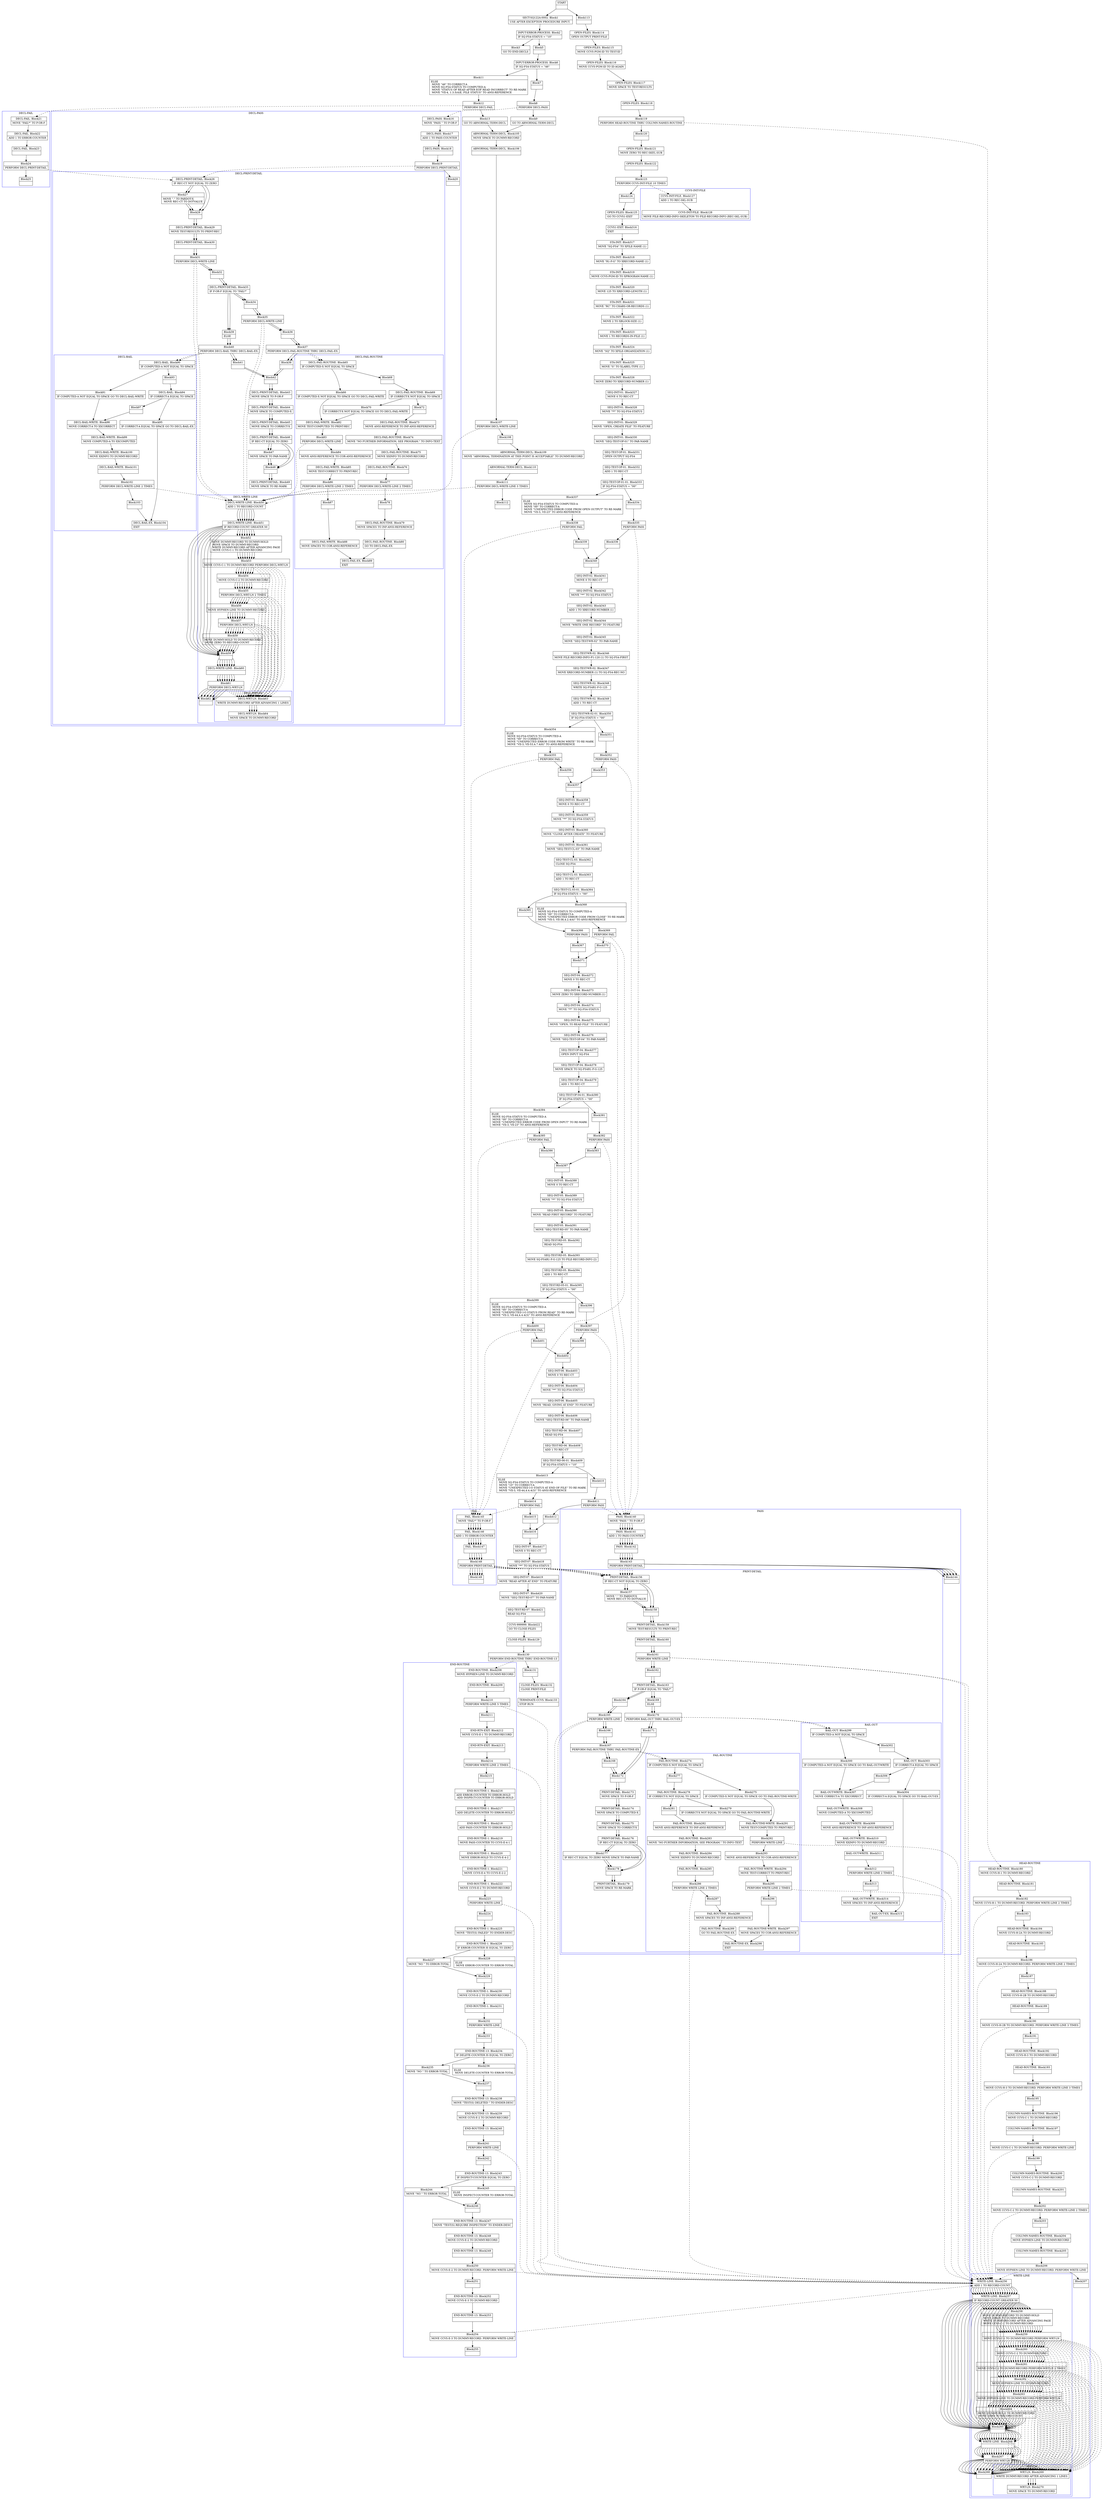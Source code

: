 digraph Cfg {
compound=true;
node [
shape = "record"
]

edge [
arrowtail = "empty"
]
Block0 [
label = "{START|}"
]
Block1 [
label = "{SECT-SQ122A-0002. Block1|    USE AFTER EXCEPTION PROCEDURE INPUT. \l}"
]
Block2 [
label = "{INPUT-ERROR-PROCESS. Block2|    IF SQ-FS4-STATUS = \"10\"\l}"
]
Block3 [
label = "{Block3|            GO TO END-DECLS\l}"
]
Block5 [
label = "{Block5|}"
]
Block6 [
label = "{INPUT-ERROR-PROCESS. Block6|    IF SQ-FS4-STATUS = \"46\"\l}"
]
Block7 [
label = "{Block7|}"
]
Block8 [
label = "{Block8|            PERFORM DECL-PASS\l}"
]
subgraph cluster_1{
color = blue;
label = "DECL-PASS";
Block16 [
label = "{DECL-PASS. Block16|    MOVE   \"PASS \" TO P-OR-F\l}"
]
Block17 [
label = "{DECL-PASS. Block17|    ADD     1 TO PASS-COUNTER\l}"
]
Block18 [
label = "{DECL-PASS. Block18|}"
]
Block19 [
label = "{Block19|    PERFORM DECL-PRINT-DETAIL\l}"
]
subgraph cluster_3{
color = blue;
label = "DECL-PRINT-DETAIL";
Block26 [
label = "{DECL-PRINT-DETAIL. Block26|    IF REC-CT NOT EQUAL TO ZERO\l}"
]
Block27 [
label = "{Block27|            MOVE \".\" TO PARDOT-X\l            MOVE REC-CT TO DOTVALUE\l}"
]
Block28 [
label = "{Block28|}"
]
Block29 [
label = "{DECL-PRINT-DETAIL. Block29|    MOVE    TEST-RESULTS TO PRINT-REC\l}"
]
Block30 [
label = "{DECL-PRINT-DETAIL. Block30|}"
]
Block31 [
label = "{Block31|    PERFORM DECL-WRITE-LINE\l}"
]
subgraph cluster_5{
color = blue;
label = "DECL-WRITE-LINE";
Block50 [
label = "{DECL-WRITE-LINE. Block50|    ADD     1 TO RECORD-COUNT\l}"
]
Block51 [
label = "{DECL-WRITE-LINE. Block51|    IF RECORD-COUNT GREATER 50\l}"
]
Block52 [
label = "{Block52|        MOVE    DUMMY-RECORD TO DUMMY-HOLD\l        MOVE    SPACE TO DUMMY-RECORD\l        WRITE   DUMMY-RECORD AFTER ADVANCING PAGE\l        MOVE    CCVS-C-1 TO DUMMY-RECORD\l}"
]
Block53 [
label = "{Block53|        MOVE    CCVS-C-1 TO DUMMY-RECORD PERFORM DECL-WRT-LN\l}"
]
subgraph cluster_9{
color = blue;
label = "DECL-WRT-LN";
Block63 [
label = "{DECL-WRT-LN. Block63|    WRITE   DUMMY-RECORD AFTER ADVANCING 1 LINES\l}"
]
Block64 [
label = "{DECL-WRT-LN. Block64|    MOVE    SPACE TO DUMMY-RECORD\l}"
]
Block63 -> Block64

}
Block53 -> Block63 [style=dashed]

Block54 [
label = "{Block54|        MOVE    CCVS-C-2 TO DUMMY-RECORD\l}"
]
Block55 [
label = "{Block55|        PERFORM DECL-WRT-LN 2 TIMES\l}"
]
subgraph cluster_10{
color = blue;
label = "DECL-WRT-LN";
Block63 [
label = "{DECL-WRT-LN. Block63|    WRITE   DUMMY-RECORD AFTER ADVANCING 1 LINES\l}"
]
Block64 [
label = "{DECL-WRT-LN. Block64|    MOVE    SPACE TO DUMMY-RECORD\l}"
]
Block63 -> Block64

}
Block55 -> Block63 [style=dashed]

Block56 [
label = "{Block56|        MOVE    HYPHEN-LINE TO DUMMY-RECORD\l}"
]
Block57 [
label = "{Block57|        PERFORM DECL-WRT-LN\l}"
]
subgraph cluster_11{
color = blue;
label = "DECL-WRT-LN";
Block63 [
label = "{DECL-WRT-LN. Block63|    WRITE   DUMMY-RECORD AFTER ADVANCING 1 LINES\l}"
]
Block64 [
label = "{DECL-WRT-LN. Block64|    MOVE    SPACE TO DUMMY-RECORD\l}"
]
Block63 -> Block64

}
Block57 -> Block63 [style=dashed]

Block58 [
label = "{Block58|        MOVE    DUMMY-HOLD TO DUMMY-RECORD\l        MOVE    ZERO TO RECORD-COUNT\l}"
]
Block59 [
label = "{Block59|}"
]
Block60 [
label = "{DECL-WRITE-LINE. Block60|}"
]
Block61 [
label = "{Block61|    PERFORM DECL-WRT-LN\l}"
]
subgraph cluster_12{
color = blue;
label = "DECL-WRT-LN";
Block63 [
label = "{DECL-WRT-LN. Block63|    WRITE   DUMMY-RECORD AFTER ADVANCING 1 LINES\l}"
]
Block64 [
label = "{DECL-WRT-LN. Block64|    MOVE    SPACE TO DUMMY-RECORD\l}"
]
Block63 -> Block64

}
Block61 -> Block63 [style=dashed]

Block62 [
label = "{Block62|}"
]
Block50 -> Block51
Block51 -> Block52
Block51 -> Block59
Block52 -> Block53
Block53 -> Block54
Block54 -> Block55
Block55 -> Block56
Block56 -> Block57
Block57 -> Block58
Block58 -> Block59
Block59 -> Block60
Block60 -> Block61
Block61 -> Block62

}
Block31 -> Block50 [style=dashed]

Block32 [
label = "{Block32|}"
]
Block33 [
label = "{DECL-PRINT-DETAIL. Block33|    IF P-OR-F EQUAL TO \"FAIL*\"\l}"
]
Block34 [
label = "{Block34|}"
]
Block35 [
label = "{Block35|        PERFORM DECL-WRITE-LINE\l}"
]
subgraph cluster_6{
color = blue;
label = "DECL-WRITE-LINE";
Block50 [
label = "{DECL-WRITE-LINE. Block50|    ADD     1 TO RECORD-COUNT\l}"
]
Block51 [
label = "{DECL-WRITE-LINE. Block51|    IF RECORD-COUNT GREATER 50\l}"
]
Block52 [
label = "{Block52|        MOVE    DUMMY-RECORD TO DUMMY-HOLD\l        MOVE    SPACE TO DUMMY-RECORD\l        WRITE   DUMMY-RECORD AFTER ADVANCING PAGE\l        MOVE    CCVS-C-1 TO DUMMY-RECORD\l}"
]
Block53 [
label = "{Block53|        MOVE    CCVS-C-1 TO DUMMY-RECORD PERFORM DECL-WRT-LN\l}"
]
Block53 -> Block63 [style=dashed]

Block54 [
label = "{Block54|        MOVE    CCVS-C-2 TO DUMMY-RECORD\l}"
]
Block55 [
label = "{Block55|        PERFORM DECL-WRT-LN 2 TIMES\l}"
]
Block55 -> Block63 [style=dashed]

Block56 [
label = "{Block56|        MOVE    HYPHEN-LINE TO DUMMY-RECORD\l}"
]
Block57 [
label = "{Block57|        PERFORM DECL-WRT-LN\l}"
]
Block57 -> Block63 [style=dashed]

Block58 [
label = "{Block58|        MOVE    DUMMY-HOLD TO DUMMY-RECORD\l        MOVE    ZERO TO RECORD-COUNT\l}"
]
Block59 [
label = "{Block59|}"
]
Block60 [
label = "{DECL-WRITE-LINE. Block60|}"
]
Block61 [
label = "{Block61|    PERFORM DECL-WRT-LN\l}"
]
Block61 -> Block63 [style=dashed]

Block62 [
label = "{Block62|}"
]
Block50 -> Block51
Block51 -> Block52
Block51 -> Block59
Block52 -> Block53
Block53 -> Block54
Block54 -> Block55
Block55 -> Block56
Block56 -> Block57
Block57 -> Block58
Block58 -> Block59
Block59 -> Block60
Block60 -> Block61
Block61 -> Block62

}
Block35 -> Block50 [style=dashed]

Block36 [
label = "{Block36|}"
]
Block37 [
label = "{Block37|        PERFORM DECL-FAIL-ROUTINE THRU DECL-FAIL-EX\l}"
]
subgraph cluster_7{
color = blue;
label = "DECL-FAIL-ROUTINE";
Block65 [
label = "{DECL-FAIL-ROUTINE. Block65|    IF COMPUTED-X NOT EQUAL TO SPACE\l}"
]
Block66 [
label = "{Block66|    IF COMPUTED-X NOT EQUAL TO SPACE GO TO DECL-FAIL-WRITE\l}"
]
Block82 [
label = "{DECL-FAIL-WRITE. Block82|    MOVE    TEST-COMPUTED TO PRINT-REC\l}"
]
Block83 [
label = "{Block83|    PERFORM DECL-WRITE-LINE\l}"
]
subgraph cluster_14{
color = blue;
label = "DECL-WRITE-LINE";
Block50 [
label = "{DECL-WRITE-LINE. Block50|    ADD     1 TO RECORD-COUNT\l}"
]
Block51 [
label = "{DECL-WRITE-LINE. Block51|    IF RECORD-COUNT GREATER 50\l}"
]
Block52 [
label = "{Block52|        MOVE    DUMMY-RECORD TO DUMMY-HOLD\l        MOVE    SPACE TO DUMMY-RECORD\l        WRITE   DUMMY-RECORD AFTER ADVANCING PAGE\l        MOVE    CCVS-C-1 TO DUMMY-RECORD\l}"
]
Block53 [
label = "{Block53|        MOVE    CCVS-C-1 TO DUMMY-RECORD PERFORM DECL-WRT-LN\l}"
]
Block53 -> Block63 [style=dashed]

Block54 [
label = "{Block54|        MOVE    CCVS-C-2 TO DUMMY-RECORD\l}"
]
Block55 [
label = "{Block55|        PERFORM DECL-WRT-LN 2 TIMES\l}"
]
Block55 -> Block63 [style=dashed]

Block56 [
label = "{Block56|        MOVE    HYPHEN-LINE TO DUMMY-RECORD\l}"
]
Block57 [
label = "{Block57|        PERFORM DECL-WRT-LN\l}"
]
Block57 -> Block63 [style=dashed]

Block58 [
label = "{Block58|        MOVE    DUMMY-HOLD TO DUMMY-RECORD\l        MOVE    ZERO TO RECORD-COUNT\l}"
]
Block59 [
label = "{Block59|}"
]
Block60 [
label = "{DECL-WRITE-LINE. Block60|}"
]
Block61 [
label = "{Block61|    PERFORM DECL-WRT-LN\l}"
]
Block61 -> Block63 [style=dashed]

Block62 [
label = "{Block62|}"
]
Block50 -> Block51
Block51 -> Block52
Block51 -> Block59
Block52 -> Block53
Block53 -> Block54
Block54 -> Block55
Block55 -> Block56
Block56 -> Block57
Block57 -> Block58
Block58 -> Block59
Block59 -> Block60
Block60 -> Block61
Block61 -> Block62

}
Block83 -> Block50 [style=dashed]

Block84 [
label = "{Block84|    MOVE    ANSI-REFERENCE TO COR-ANSI-REFERENCE\l}"
]
Block85 [
label = "{DECL-FAIL-WRITE. Block85|    MOVE    TEST-CORRECT TO PRINT-REC\l}"
]
Block86 [
label = "{Block86|    PERFORM DECL-WRITE-LINE 2 TIMES\l}"
]
subgraph cluster_15{
color = blue;
label = "DECL-WRITE-LINE";
Block50 [
label = "{DECL-WRITE-LINE. Block50|    ADD     1 TO RECORD-COUNT\l}"
]
Block51 [
label = "{DECL-WRITE-LINE. Block51|    IF RECORD-COUNT GREATER 50\l}"
]
Block52 [
label = "{Block52|        MOVE    DUMMY-RECORD TO DUMMY-HOLD\l        MOVE    SPACE TO DUMMY-RECORD\l        WRITE   DUMMY-RECORD AFTER ADVANCING PAGE\l        MOVE    CCVS-C-1 TO DUMMY-RECORD\l}"
]
Block53 [
label = "{Block53|        MOVE    CCVS-C-1 TO DUMMY-RECORD PERFORM DECL-WRT-LN\l}"
]
Block53 -> Block63 [style=dashed]

Block54 [
label = "{Block54|        MOVE    CCVS-C-2 TO DUMMY-RECORD\l}"
]
Block55 [
label = "{Block55|        PERFORM DECL-WRT-LN 2 TIMES\l}"
]
Block55 -> Block63 [style=dashed]

Block56 [
label = "{Block56|        MOVE    HYPHEN-LINE TO DUMMY-RECORD\l}"
]
Block57 [
label = "{Block57|        PERFORM DECL-WRT-LN\l}"
]
Block57 -> Block63 [style=dashed]

Block58 [
label = "{Block58|        MOVE    DUMMY-HOLD TO DUMMY-RECORD\l        MOVE    ZERO TO RECORD-COUNT\l}"
]
Block59 [
label = "{Block59|}"
]
Block60 [
label = "{DECL-WRITE-LINE. Block60|}"
]
Block61 [
label = "{Block61|    PERFORM DECL-WRT-LN\l}"
]
Block61 -> Block63 [style=dashed]

Block62 [
label = "{Block62|}"
]
Block50 -> Block51
Block51 -> Block52
Block51 -> Block59
Block52 -> Block53
Block53 -> Block54
Block54 -> Block55
Block55 -> Block56
Block56 -> Block57
Block57 -> Block58
Block58 -> Block59
Block59 -> Block60
Block60 -> Block61
Block61 -> Block62

}
Block86 -> Block50 [style=dashed]

Block87 [
label = "{Block87|}"
]
Block88 [
label = "{DECL-FAIL-WRITE. Block88|    MOVE    SPACES TO COR-ANSI-REFERENCE\l}"
]
Block89 [
label = "{DECL-FAIL-EX. Block89|    EXIT\l}"
]
Block68 [
label = "{Block68|}"
]
Block69 [
label = "{DECL-FAIL-ROUTINE. Block69|    IF CORRECT-X NOT EQUAL TO SPACE\l}"
]
Block70 [
label = "{Block70|    IF CORRECT-X NOT EQUAL TO SPACE GO TO DECL-FAIL-WRITE\l}"
]
Block72 [
label = "{Block72|}"
]
Block73 [
label = "{DECL-FAIL-ROUTINE. Block73|    MOVE    ANSI-REFERENCE TO INF-ANSI-REFERENCE\l}"
]
Block74 [
label = "{DECL-FAIL-ROUTINE. Block74|    MOVE   \"NO FURTHER INFORMATION, SEE PROGRAM.\" TO INFO-TEXT\l}"
]
Block75 [
label = "{DECL-FAIL-ROUTINE. Block75|    MOVE    XXINFO TO DUMMY-RECORD\l}"
]
Block76 [
label = "{DECL-FAIL-ROUTINE. Block76|}"
]
Block77 [
label = "{Block77|    PERFORM DECL-WRITE-LINE 2 TIMES\l}"
]
subgraph cluster_13{
color = blue;
label = "DECL-WRITE-LINE";
Block50 [
label = "{DECL-WRITE-LINE. Block50|    ADD     1 TO RECORD-COUNT\l}"
]
Block51 [
label = "{DECL-WRITE-LINE. Block51|    IF RECORD-COUNT GREATER 50\l}"
]
Block52 [
label = "{Block52|        MOVE    DUMMY-RECORD TO DUMMY-HOLD\l        MOVE    SPACE TO DUMMY-RECORD\l        WRITE   DUMMY-RECORD AFTER ADVANCING PAGE\l        MOVE    CCVS-C-1 TO DUMMY-RECORD\l}"
]
Block53 [
label = "{Block53|        MOVE    CCVS-C-1 TO DUMMY-RECORD PERFORM DECL-WRT-LN\l}"
]
Block53 -> Block63 [style=dashed]

Block54 [
label = "{Block54|        MOVE    CCVS-C-2 TO DUMMY-RECORD\l}"
]
Block55 [
label = "{Block55|        PERFORM DECL-WRT-LN 2 TIMES\l}"
]
Block55 -> Block63 [style=dashed]

Block56 [
label = "{Block56|        MOVE    HYPHEN-LINE TO DUMMY-RECORD\l}"
]
Block57 [
label = "{Block57|        PERFORM DECL-WRT-LN\l}"
]
Block57 -> Block63 [style=dashed]

Block58 [
label = "{Block58|        MOVE    DUMMY-HOLD TO DUMMY-RECORD\l        MOVE    ZERO TO RECORD-COUNT\l}"
]
Block59 [
label = "{Block59|}"
]
Block60 [
label = "{DECL-WRITE-LINE. Block60|}"
]
Block61 [
label = "{Block61|    PERFORM DECL-WRT-LN\l}"
]
Block61 -> Block63 [style=dashed]

Block62 [
label = "{Block62|}"
]
Block50 -> Block51
Block51 -> Block52
Block51 -> Block59
Block52 -> Block53
Block53 -> Block54
Block54 -> Block55
Block55 -> Block56
Block56 -> Block57
Block57 -> Block58
Block58 -> Block59
Block59 -> Block60
Block60 -> Block61
Block61 -> Block62

}
Block77 -> Block50 [style=dashed]

Block78 [
label = "{Block78|}"
]
Block79 [
label = "{DECL-FAIL-ROUTINE. Block79|    MOVE    SPACES TO INF-ANSI-REFERENCE\l}"
]
Block80 [
label = "{DECL-FAIL-ROUTINE. Block80|    GO TO   DECL-FAIL-EX\l}"
]
Block65 -> Block66
Block65 -> Block68
Block66 -> Block82
Block82 -> Block83
Block83 -> Block84
Block84 -> Block85
Block85 -> Block86
Block86 -> Block87
Block87 -> Block88
Block88 -> Block89
Block68 -> Block69
Block69 -> Block70
Block69 -> Block72
Block70 -> Block82
Block72 -> Block73
Block73 -> Block74
Block74 -> Block75
Block75 -> Block76
Block76 -> Block77
Block77 -> Block78
Block78 -> Block79
Block79 -> Block80
Block80 -> Block89

}
Block37 -> Block65 [style=dashed]

Block38 [
label = "{Block38|}"
]
Block42 [
label = "{Block42|}"
]
Block43 [
label = "{DECL-PRINT-DETAIL. Block43|    MOVE    SPACE TO P-OR-F\l}"
]
Block44 [
label = "{DECL-PRINT-DETAIL. Block44|    MOVE    SPACE TO COMPUTED-X\l}"
]
Block45 [
label = "{DECL-PRINT-DETAIL. Block45|    MOVE    SPACE TO CORRECT-X\l}"
]
Block46 [
label = "{DECL-PRINT-DETAIL. Block46|    IF REC-CT EQUAL TO ZERO\l}"
]
Block47 [
label = "{Block47|        MOVE    SPACE TO PAR-NAME\l}"
]
Block48 [
label = "{Block48|}"
]
Block49 [
label = "{DECL-PRINT-DETAIL. Block49|    MOVE    SPACE TO RE-MARK\l}"
]
Block39 [
label = "{Block39|    ELSE\l}"
]
Block40 [
label = "{Block40|        PERFORM DECL-BAIL THRU DECL-BAIL-EX\l}"
]
subgraph cluster_8{
color = blue;
label = "DECL-BAIL";
Block90 [
label = "{DECL-BAIL. Block90|    IF COMPUTED-A NOT EQUAL TO SPACE\l}"
]
Block91 [
label = "{Block91|    IF COMPUTED-A NOT EQUAL TO SPACE GO TO DECL-BAIL-WRITE\l}"
]
Block98 [
label = "{DECL-BAIL-WRITE. Block98|    MOVE    CORRECT-A TO XXCORRECT\l}"
]
Block99 [
label = "{DECL-BAIL-WRITE. Block99|    MOVE    COMPUTED-A TO XXCOMPUTED\l}"
]
Block100 [
label = "{DECL-BAIL-WRITE. Block100|    MOVE    XXINFO TO DUMMY-RECORD\l}"
]
Block101 [
label = "{DECL-BAIL-WRITE. Block101|}"
]
Block102 [
label = "{Block102|    PERFORM DECL-WRITE-LINE 2 TIMES\l}"
]
subgraph cluster_16{
color = blue;
label = "DECL-WRITE-LINE";
Block50 [
label = "{DECL-WRITE-LINE. Block50|    ADD     1 TO RECORD-COUNT\l}"
]
Block51 [
label = "{DECL-WRITE-LINE. Block51|    IF RECORD-COUNT GREATER 50\l}"
]
Block52 [
label = "{Block52|        MOVE    DUMMY-RECORD TO DUMMY-HOLD\l        MOVE    SPACE TO DUMMY-RECORD\l        WRITE   DUMMY-RECORD AFTER ADVANCING PAGE\l        MOVE    CCVS-C-1 TO DUMMY-RECORD\l}"
]
Block53 [
label = "{Block53|        MOVE    CCVS-C-1 TO DUMMY-RECORD PERFORM DECL-WRT-LN\l}"
]
Block53 -> Block63 [style=dashed]

Block54 [
label = "{Block54|        MOVE    CCVS-C-2 TO DUMMY-RECORD\l}"
]
Block55 [
label = "{Block55|        PERFORM DECL-WRT-LN 2 TIMES\l}"
]
Block55 -> Block63 [style=dashed]

Block56 [
label = "{Block56|        MOVE    HYPHEN-LINE TO DUMMY-RECORD\l}"
]
Block57 [
label = "{Block57|        PERFORM DECL-WRT-LN\l}"
]
Block57 -> Block63 [style=dashed]

Block58 [
label = "{Block58|        MOVE    DUMMY-HOLD TO DUMMY-RECORD\l        MOVE    ZERO TO RECORD-COUNT\l}"
]
Block59 [
label = "{Block59|}"
]
Block60 [
label = "{DECL-WRITE-LINE. Block60|}"
]
Block61 [
label = "{Block61|    PERFORM DECL-WRT-LN\l}"
]
Block61 -> Block63 [style=dashed]

Block62 [
label = "{Block62|}"
]
Block50 -> Block51
Block51 -> Block52
Block51 -> Block59
Block52 -> Block53
Block53 -> Block54
Block54 -> Block55
Block55 -> Block56
Block56 -> Block57
Block57 -> Block58
Block58 -> Block59
Block59 -> Block60
Block60 -> Block61
Block61 -> Block62

}
Block102 -> Block50 [style=dashed]

Block103 [
label = "{Block103|}"
]
Block104 [
label = "{DECL-BAIL-EX. Block104|    EXIT\l}"
]
Block93 [
label = "{Block93|}"
]
Block94 [
label = "{DECL-BAIL. Block94|    IF CORRECT-A EQUAL TO SPACE\l}"
]
Block95 [
label = "{Block95|    IF CORRECT-A EQUAL TO SPACE GO TO DECL-BAIL-EX\l}"
]
Block97 [
label = "{Block97|}"
]
Block90 -> Block91
Block90 -> Block93
Block91 -> Block98
Block98 -> Block99
Block99 -> Block100
Block100 -> Block101
Block101 -> Block102
Block102 -> Block103
Block103 -> Block104
Block93 -> Block94
Block94 -> Block95
Block94 -> Block97
Block95 -> Block104
Block97 -> Block98

}
Block40 -> Block90 [style=dashed]

Block41 [
label = "{Block41|}"
]
Block26 -> Block27
Block26 -> Block28
Block27 -> Block28
Block28 -> Block29
Block29 -> Block30
Block30 -> Block31
Block31 -> Block32
Block32 -> Block33
Block33 -> Block34
Block33 -> Block39
Block34 -> Block35
Block35 -> Block36
Block36 -> Block37
Block37 -> Block38
Block38 -> Block42
Block42 -> Block43
Block43 -> Block44
Block44 -> Block45
Block45 -> Block46
Block46 -> Block47
Block46 -> Block48
Block47 -> Block48
Block48 -> Block49
Block39 -> Block40
Block40 -> Block41
Block41 -> Block42

}
Block19 -> Block26 [style=dashed]

Block20 [
label = "{Block20|}"
]
Block16 -> Block17
Block17 -> Block18
Block18 -> Block19
Block19 -> Block20

}
Block8 -> Block16 [style=dashed]

Block9 [
label = "{Block9|            GO TO ABNORMAL-TERM-DECL\l}"
]
Block105 [
label = "{ABNORMAL-TERM-DECL. Block105|    MOVE SPACE TO DUMMY-RECORD\l}"
]
Block106 [
label = "{ABNORMAL-TERM-DECL. Block106|}"
]
Block107 [
label = "{Block107|    PERFORM DECL-WRITE-LINE\l}"
]
subgraph cluster_17{
color = blue;
label = "DECL-WRITE-LINE";
Block50 [
label = "{DECL-WRITE-LINE. Block50|    ADD     1 TO RECORD-COUNT\l}"
]
Block51 [
label = "{DECL-WRITE-LINE. Block51|    IF RECORD-COUNT GREATER 50\l}"
]
Block52 [
label = "{Block52|        MOVE    DUMMY-RECORD TO DUMMY-HOLD\l        MOVE    SPACE TO DUMMY-RECORD\l        WRITE   DUMMY-RECORD AFTER ADVANCING PAGE\l        MOVE    CCVS-C-1 TO DUMMY-RECORD\l}"
]
Block53 [
label = "{Block53|        MOVE    CCVS-C-1 TO DUMMY-RECORD PERFORM DECL-WRT-LN\l}"
]
Block53 -> Block63 [style=dashed]

Block54 [
label = "{Block54|        MOVE    CCVS-C-2 TO DUMMY-RECORD\l}"
]
Block55 [
label = "{Block55|        PERFORM DECL-WRT-LN 2 TIMES\l}"
]
Block55 -> Block63 [style=dashed]

Block56 [
label = "{Block56|        MOVE    HYPHEN-LINE TO DUMMY-RECORD\l}"
]
Block57 [
label = "{Block57|        PERFORM DECL-WRT-LN\l}"
]
Block57 -> Block63 [style=dashed]

Block58 [
label = "{Block58|        MOVE    DUMMY-HOLD TO DUMMY-RECORD\l        MOVE    ZERO TO RECORD-COUNT\l}"
]
Block59 [
label = "{Block59|}"
]
Block60 [
label = "{DECL-WRITE-LINE. Block60|}"
]
Block61 [
label = "{Block61|    PERFORM DECL-WRT-LN\l}"
]
Block61 -> Block63 [style=dashed]

Block62 [
label = "{Block62|}"
]
Block50 -> Block51
Block51 -> Block52
Block51 -> Block59
Block52 -> Block53
Block53 -> Block54
Block54 -> Block55
Block55 -> Block56
Block56 -> Block57
Block57 -> Block58
Block58 -> Block59
Block59 -> Block60
Block60 -> Block61
Block61 -> Block62

}
Block107 -> Block50 [style=dashed]

Block108 [
label = "{Block108|}"
]
Block109 [
label = "{ABNORMAL-TERM-DECL. Block109|    MOVE \"ABNORMAL TERMINATION AT THIS POINT IS ACCEPTABLE\"              TO DUMMY-RECORD\l}"
]
Block110 [
label = "{ABNORMAL-TERM-DECL. Block110|}"
]
Block111 [
label = "{Block111|    PERFORM DECL-WRITE-LINE 3 TIMES\l}"
]
subgraph cluster_18{
color = blue;
label = "DECL-WRITE-LINE";
Block50 [
label = "{DECL-WRITE-LINE. Block50|    ADD     1 TO RECORD-COUNT\l}"
]
Block51 [
label = "{DECL-WRITE-LINE. Block51|    IF RECORD-COUNT GREATER 50\l}"
]
Block52 [
label = "{Block52|        MOVE    DUMMY-RECORD TO DUMMY-HOLD\l        MOVE    SPACE TO DUMMY-RECORD\l        WRITE   DUMMY-RECORD AFTER ADVANCING PAGE\l        MOVE    CCVS-C-1 TO DUMMY-RECORD\l}"
]
Block53 [
label = "{Block53|        MOVE    CCVS-C-1 TO DUMMY-RECORD PERFORM DECL-WRT-LN\l}"
]
Block53 -> Block63 [style=dashed]

Block54 [
label = "{Block54|        MOVE    CCVS-C-2 TO DUMMY-RECORD\l}"
]
Block55 [
label = "{Block55|        PERFORM DECL-WRT-LN 2 TIMES\l}"
]
Block55 -> Block63 [style=dashed]

Block56 [
label = "{Block56|        MOVE    HYPHEN-LINE TO DUMMY-RECORD\l}"
]
Block57 [
label = "{Block57|        PERFORM DECL-WRT-LN\l}"
]
Block57 -> Block63 [style=dashed]

Block58 [
label = "{Block58|        MOVE    DUMMY-HOLD TO DUMMY-RECORD\l        MOVE    ZERO TO RECORD-COUNT\l}"
]
Block59 [
label = "{Block59|}"
]
Block60 [
label = "{DECL-WRITE-LINE. Block60|}"
]
Block61 [
label = "{Block61|    PERFORM DECL-WRT-LN\l}"
]
Block61 -> Block63 [style=dashed]

Block62 [
label = "{Block62|}"
]
Block50 -> Block51
Block51 -> Block52
Block51 -> Block59
Block52 -> Block53
Block53 -> Block54
Block54 -> Block55
Block55 -> Block56
Block56 -> Block57
Block57 -> Block58
Block58 -> Block59
Block59 -> Block60
Block60 -> Block61
Block61 -> Block62

}
Block111 -> Block50 [style=dashed]

Block112 [
label = "{Block112|}"
]
Block11 [
label = "{Block11|    ELSE\l            MOVE \"46\" TO CORRECT-A\l            MOVE SQ-FS4-STATUS TO COMPUTED-A\l            MOVE \"STATUS OF READ AFTER EOF READ INCORRECT\"                      TO RE-MARK\l            MOVE \"VII-4, 1.3.5(4)E, FILE STATUS\"                      TO ANSI-REFERENCE\l}"
]
Block12 [
label = "{Block12|            PERFORM DECL-FAIL\l}"
]
subgraph cluster_2{
color = blue;
label = "DECL-FAIL";
Block21 [
label = "{DECL-FAIL. Block21|    MOVE   \"FAIL*\" TO P-OR-F\l}"
]
Block22 [
label = "{DECL-FAIL. Block22|    ADD     1 TO ERROR-COUNTER\l}"
]
Block23 [
label = "{DECL-FAIL. Block23|}"
]
Block24 [
label = "{Block24|    PERFORM DECL-PRINT-DETAIL\l}"
]
subgraph cluster_4{
color = blue;
label = "DECL-PRINT-DETAIL";
Block26 [
label = "{DECL-PRINT-DETAIL. Block26|    IF REC-CT NOT EQUAL TO ZERO\l}"
]
Block27 [
label = "{Block27|            MOVE \".\" TO PARDOT-X\l            MOVE REC-CT TO DOTVALUE\l}"
]
Block28 [
label = "{Block28|}"
]
Block29 [
label = "{DECL-PRINT-DETAIL. Block29|    MOVE    TEST-RESULTS TO PRINT-REC\l}"
]
Block30 [
label = "{DECL-PRINT-DETAIL. Block30|}"
]
Block31 [
label = "{Block31|    PERFORM DECL-WRITE-LINE\l}"
]
Block31 -> Block50 [style=dashed]

Block32 [
label = "{Block32|}"
]
Block33 [
label = "{DECL-PRINT-DETAIL. Block33|    IF P-OR-F EQUAL TO \"FAIL*\"\l}"
]
Block34 [
label = "{Block34|}"
]
Block35 [
label = "{Block35|        PERFORM DECL-WRITE-LINE\l}"
]
Block35 -> Block50 [style=dashed]

Block36 [
label = "{Block36|}"
]
Block37 [
label = "{Block37|        PERFORM DECL-FAIL-ROUTINE THRU DECL-FAIL-EX\l}"
]
Block37 -> Block65 [style=dashed]

Block38 [
label = "{Block38|}"
]
Block42 [
label = "{Block42|}"
]
Block43 [
label = "{DECL-PRINT-DETAIL. Block43|    MOVE    SPACE TO P-OR-F\l}"
]
Block44 [
label = "{DECL-PRINT-DETAIL. Block44|    MOVE    SPACE TO COMPUTED-X\l}"
]
Block45 [
label = "{DECL-PRINT-DETAIL. Block45|    MOVE    SPACE TO CORRECT-X\l}"
]
Block46 [
label = "{DECL-PRINT-DETAIL. Block46|    IF REC-CT EQUAL TO ZERO\l}"
]
Block47 [
label = "{Block47|        MOVE    SPACE TO PAR-NAME\l}"
]
Block48 [
label = "{Block48|}"
]
Block49 [
label = "{DECL-PRINT-DETAIL. Block49|    MOVE    SPACE TO RE-MARK\l}"
]
Block39 [
label = "{Block39|    ELSE\l}"
]
Block40 [
label = "{Block40|        PERFORM DECL-BAIL THRU DECL-BAIL-EX\l}"
]
Block40 -> Block90 [style=dashed]

Block41 [
label = "{Block41|}"
]
Block26 -> Block27
Block26 -> Block28
Block27 -> Block28
Block28 -> Block29
Block29 -> Block30
Block30 -> Block31
Block31 -> Block32
Block32 -> Block33
Block33 -> Block34
Block33 -> Block39
Block34 -> Block35
Block35 -> Block36
Block36 -> Block37
Block37 -> Block38
Block38 -> Block42
Block42 -> Block43
Block43 -> Block44
Block44 -> Block45
Block45 -> Block46
Block46 -> Block47
Block46 -> Block48
Block47 -> Block48
Block48 -> Block49
Block39 -> Block40
Block40 -> Block41
Block41 -> Block42

}
Block24 -> Block26 [style=dashed]

Block25 [
label = "{Block25|}"
]
Block21 -> Block22
Block22 -> Block23
Block23 -> Block24
Block24 -> Block25

}
Block12 -> Block21 [style=dashed]

Block13 [
label = "{Block13|            GO TO ABNORMAL-TERM-DECL\l}"
]
Block113 [
label = "{Block113|}"
]
Block114 [
label = "{OPEN-FILES. Block114|    OPEN    OUTPUT PRINT-FILE\l}"
]
Block115 [
label = "{OPEN-FILES. Block115|    MOVE    CCVS-PGM-ID TO TEST-ID\l}"
]
Block116 [
label = "{OPEN-FILES. Block116|    MOVE    CCVS-PGM-ID TO ID-AGAIN\l}"
]
Block117 [
label = "{OPEN-FILES. Block117|    MOVE    SPACE TO TEST-RESULTS\l}"
]
Block118 [
label = "{OPEN-FILES. Block118|}"
]
Block119 [
label = "{Block119|    PERFORM HEAD-ROUTINE THRU COLUMN-NAMES-ROUTINE\l}"
]
subgraph cluster_19{
color = blue;
label = "HEAD-ROUTINE";
Block180 [
label = "{HEAD-ROUTINE. Block180|    MOVE CCVS-H-1  TO DUMMY-RECORD\l}"
]
Block181 [
label = "{HEAD-ROUTINE. Block181|}"
]
Block182 [
label = "{Block182|    MOVE CCVS-H-1  TO DUMMY-RECORD. PERFORM WRITE-LINE 2 TIMES\l}"
]
subgraph cluster_30{
color = blue;
label = "WRITE-LINE";
Block256 [
label = "{WRITE-LINE. Block256|    ADD     1 TO RECORD-COUNT\l}"
]
Block257 [
label = "{WRITE-LINE. Block257|    IF RECORD-COUNT GREATER 50\l}"
]
Block258 [
label = "{Block258|        MOVE  DUMMY-RECORD TO DUMMY-HOLD\l        MOVE  SPACE TO DUMMY-RECORD\l        WRITE DUMMY-RECORD AFTER ADVANCING PAGE\l        MOVE  CCVS-C-1 TO DUMMY-RECORD\l}"
]
Block259 [
label = "{Block259|        MOVE  CCVS-C-1 TO DUMMY-RECORD PERFORM WRT-LN\l}"
]
subgraph cluster_44{
color = blue;
label = "WRT-LN";
Block269 [
label = "{WRT-LN. Block269|    WRITE   DUMMY-RECORD AFTER ADVANCING 1 LINES\l}"
]
Block270 [
label = "{WRT-LN. Block270|    MOVE    SPACE TO DUMMY-RECORD\l}"
]
Block269 -> Block270

}
Block259 -> Block269 [style=dashed]

Block260 [
label = "{Block260|        MOVE  CCVS-C-2 TO DUMMY-RECORD\l}"
]
Block261 [
label = "{Block261|        MOVE  CCVS-C-2 TO DUMMY-RECORD PERFORM WRT-LN 2 TIMES\l}"
]
subgraph cluster_45{
color = blue;
label = "WRT-LN";
Block269 [
label = "{WRT-LN. Block269|    WRITE   DUMMY-RECORD AFTER ADVANCING 1 LINES\l}"
]
Block270 [
label = "{WRT-LN. Block270|    MOVE    SPACE TO DUMMY-RECORD\l}"
]
Block269 -> Block270

}
Block261 -> Block269 [style=dashed]

Block262 [
label = "{Block262|        MOVE  HYPHEN-LINE TO DUMMY-RECORD\l}"
]
Block263 [
label = "{Block263|        MOVE  HYPHEN-LINE TO DUMMY-RECORD PERFORM WRT-LN\l}"
]
subgraph cluster_46{
color = blue;
label = "WRT-LN";
Block269 [
label = "{WRT-LN. Block269|    WRITE   DUMMY-RECORD AFTER ADVANCING 1 LINES\l}"
]
Block270 [
label = "{WRT-LN. Block270|    MOVE    SPACE TO DUMMY-RECORD\l}"
]
Block269 -> Block270

}
Block263 -> Block269 [style=dashed]

Block264 [
label = "{Block264|        MOVE  DUMMY-HOLD TO DUMMY-RECORD\l        MOVE  ZERO TO RECORD-COUNT\l}"
]
Block265 [
label = "{Block265|}"
]
Block266 [
label = "{WRITE-LINE. Block266|}"
]
Block267 [
label = "{Block267|    PERFORM WRT-LN\l}"
]
subgraph cluster_47{
color = blue;
label = "WRT-LN";
Block269 [
label = "{WRT-LN. Block269|    WRITE   DUMMY-RECORD AFTER ADVANCING 1 LINES\l}"
]
Block270 [
label = "{WRT-LN. Block270|    MOVE    SPACE TO DUMMY-RECORD\l}"
]
Block269 -> Block270

}
Block267 -> Block269 [style=dashed]

Block268 [
label = "{Block268|}"
]
Block256 -> Block257
Block257 -> Block258
Block257 -> Block265
Block258 -> Block259
Block259 -> Block260
Block260 -> Block261
Block261 -> Block262
Block262 -> Block263
Block263 -> Block264
Block264 -> Block265
Block265 -> Block266
Block266 -> Block267
Block267 -> Block268

}
Block182 -> Block256 [style=dashed]

Block183 [
label = "{Block183|}"
]
Block184 [
label = "{HEAD-ROUTINE. Block184|    MOVE CCVS-H-2A TO DUMMY-RECORD\l}"
]
Block185 [
label = "{HEAD-ROUTINE. Block185|}"
]
Block186 [
label = "{Block186|    MOVE CCVS-H-2A TO DUMMY-RECORD. PERFORM WRITE-LINE 2 TIMES\l}"
]
subgraph cluster_31{
color = blue;
label = "WRITE-LINE";
Block256 [
label = "{WRITE-LINE. Block256|    ADD     1 TO RECORD-COUNT\l}"
]
Block257 [
label = "{WRITE-LINE. Block257|    IF RECORD-COUNT GREATER 50\l}"
]
Block258 [
label = "{Block258|        MOVE  DUMMY-RECORD TO DUMMY-HOLD\l        MOVE  SPACE TO DUMMY-RECORD\l        WRITE DUMMY-RECORD AFTER ADVANCING PAGE\l        MOVE  CCVS-C-1 TO DUMMY-RECORD\l}"
]
Block259 [
label = "{Block259|        MOVE  CCVS-C-1 TO DUMMY-RECORD PERFORM WRT-LN\l}"
]
Block259 -> Block269 [style=dashed]

Block260 [
label = "{Block260|        MOVE  CCVS-C-2 TO DUMMY-RECORD\l}"
]
Block261 [
label = "{Block261|        MOVE  CCVS-C-2 TO DUMMY-RECORD PERFORM WRT-LN 2 TIMES\l}"
]
Block261 -> Block269 [style=dashed]

Block262 [
label = "{Block262|        MOVE  HYPHEN-LINE TO DUMMY-RECORD\l}"
]
Block263 [
label = "{Block263|        MOVE  HYPHEN-LINE TO DUMMY-RECORD PERFORM WRT-LN\l}"
]
Block263 -> Block269 [style=dashed]

Block264 [
label = "{Block264|        MOVE  DUMMY-HOLD TO DUMMY-RECORD\l        MOVE  ZERO TO RECORD-COUNT\l}"
]
Block265 [
label = "{Block265|}"
]
Block266 [
label = "{WRITE-LINE. Block266|}"
]
Block267 [
label = "{Block267|    PERFORM WRT-LN\l}"
]
Block267 -> Block269 [style=dashed]

Block268 [
label = "{Block268|}"
]
Block256 -> Block257
Block257 -> Block258
Block257 -> Block265
Block258 -> Block259
Block259 -> Block260
Block260 -> Block261
Block261 -> Block262
Block262 -> Block263
Block263 -> Block264
Block264 -> Block265
Block265 -> Block266
Block266 -> Block267
Block267 -> Block268

}
Block186 -> Block256 [style=dashed]

Block187 [
label = "{Block187|}"
]
Block188 [
label = "{HEAD-ROUTINE. Block188|    MOVE CCVS-H-2B TO DUMMY-RECORD\l}"
]
Block189 [
label = "{HEAD-ROUTINE. Block189|}"
]
Block190 [
label = "{Block190|    MOVE CCVS-H-2B TO DUMMY-RECORD. PERFORM WRITE-LINE 3 TIMES\l}"
]
subgraph cluster_32{
color = blue;
label = "WRITE-LINE";
Block256 [
label = "{WRITE-LINE. Block256|    ADD     1 TO RECORD-COUNT\l}"
]
Block257 [
label = "{WRITE-LINE. Block257|    IF RECORD-COUNT GREATER 50\l}"
]
Block258 [
label = "{Block258|        MOVE  DUMMY-RECORD TO DUMMY-HOLD\l        MOVE  SPACE TO DUMMY-RECORD\l        WRITE DUMMY-RECORD AFTER ADVANCING PAGE\l        MOVE  CCVS-C-1 TO DUMMY-RECORD\l}"
]
Block259 [
label = "{Block259|        MOVE  CCVS-C-1 TO DUMMY-RECORD PERFORM WRT-LN\l}"
]
Block259 -> Block269 [style=dashed]

Block260 [
label = "{Block260|        MOVE  CCVS-C-2 TO DUMMY-RECORD\l}"
]
Block261 [
label = "{Block261|        MOVE  CCVS-C-2 TO DUMMY-RECORD PERFORM WRT-LN 2 TIMES\l}"
]
Block261 -> Block269 [style=dashed]

Block262 [
label = "{Block262|        MOVE  HYPHEN-LINE TO DUMMY-RECORD\l}"
]
Block263 [
label = "{Block263|        MOVE  HYPHEN-LINE TO DUMMY-RECORD PERFORM WRT-LN\l}"
]
Block263 -> Block269 [style=dashed]

Block264 [
label = "{Block264|        MOVE  DUMMY-HOLD TO DUMMY-RECORD\l        MOVE  ZERO TO RECORD-COUNT\l}"
]
Block265 [
label = "{Block265|}"
]
Block266 [
label = "{WRITE-LINE. Block266|}"
]
Block267 [
label = "{Block267|    PERFORM WRT-LN\l}"
]
Block267 -> Block269 [style=dashed]

Block268 [
label = "{Block268|}"
]
Block256 -> Block257
Block257 -> Block258
Block257 -> Block265
Block258 -> Block259
Block259 -> Block260
Block260 -> Block261
Block261 -> Block262
Block262 -> Block263
Block263 -> Block264
Block264 -> Block265
Block265 -> Block266
Block266 -> Block267
Block267 -> Block268

}
Block190 -> Block256 [style=dashed]

Block191 [
label = "{Block191|}"
]
Block192 [
label = "{HEAD-ROUTINE. Block192|    MOVE CCVS-H-3  TO DUMMY-RECORD\l}"
]
Block193 [
label = "{HEAD-ROUTINE. Block193|}"
]
Block194 [
label = "{Block194|    MOVE CCVS-H-3  TO DUMMY-RECORD. PERFORM WRITE-LINE 3 TIMES\l}"
]
subgraph cluster_33{
color = blue;
label = "WRITE-LINE";
Block256 [
label = "{WRITE-LINE. Block256|    ADD     1 TO RECORD-COUNT\l}"
]
Block257 [
label = "{WRITE-LINE. Block257|    IF RECORD-COUNT GREATER 50\l}"
]
Block258 [
label = "{Block258|        MOVE  DUMMY-RECORD TO DUMMY-HOLD\l        MOVE  SPACE TO DUMMY-RECORD\l        WRITE DUMMY-RECORD AFTER ADVANCING PAGE\l        MOVE  CCVS-C-1 TO DUMMY-RECORD\l}"
]
Block259 [
label = "{Block259|        MOVE  CCVS-C-1 TO DUMMY-RECORD PERFORM WRT-LN\l}"
]
Block259 -> Block269 [style=dashed]

Block260 [
label = "{Block260|        MOVE  CCVS-C-2 TO DUMMY-RECORD\l}"
]
Block261 [
label = "{Block261|        MOVE  CCVS-C-2 TO DUMMY-RECORD PERFORM WRT-LN 2 TIMES\l}"
]
Block261 -> Block269 [style=dashed]

Block262 [
label = "{Block262|        MOVE  HYPHEN-LINE TO DUMMY-RECORD\l}"
]
Block263 [
label = "{Block263|        MOVE  HYPHEN-LINE TO DUMMY-RECORD PERFORM WRT-LN\l}"
]
Block263 -> Block269 [style=dashed]

Block264 [
label = "{Block264|        MOVE  DUMMY-HOLD TO DUMMY-RECORD\l        MOVE  ZERO TO RECORD-COUNT\l}"
]
Block265 [
label = "{Block265|}"
]
Block266 [
label = "{WRITE-LINE. Block266|}"
]
Block267 [
label = "{Block267|    PERFORM WRT-LN\l}"
]
Block267 -> Block269 [style=dashed]

Block268 [
label = "{Block268|}"
]
Block256 -> Block257
Block257 -> Block258
Block257 -> Block265
Block258 -> Block259
Block259 -> Block260
Block260 -> Block261
Block261 -> Block262
Block262 -> Block263
Block263 -> Block264
Block264 -> Block265
Block265 -> Block266
Block266 -> Block267
Block267 -> Block268

}
Block194 -> Block256 [style=dashed]

Block195 [
label = "{Block195|}"
]
Block196 [
label = "{COLUMN-NAMES-ROUTINE. Block196|    MOVE CCVS-C-1 TO DUMMY-RECORD\l}"
]
Block197 [
label = "{COLUMN-NAMES-ROUTINE. Block197|}"
]
Block198 [
label = "{Block198|    MOVE CCVS-C-1 TO DUMMY-RECORD. PERFORM WRITE-LINE\l}"
]
subgraph cluster_34{
color = blue;
label = "WRITE-LINE";
Block256 [
label = "{WRITE-LINE. Block256|    ADD     1 TO RECORD-COUNT\l}"
]
Block257 [
label = "{WRITE-LINE. Block257|    IF RECORD-COUNT GREATER 50\l}"
]
Block258 [
label = "{Block258|        MOVE  DUMMY-RECORD TO DUMMY-HOLD\l        MOVE  SPACE TO DUMMY-RECORD\l        WRITE DUMMY-RECORD AFTER ADVANCING PAGE\l        MOVE  CCVS-C-1 TO DUMMY-RECORD\l}"
]
Block259 [
label = "{Block259|        MOVE  CCVS-C-1 TO DUMMY-RECORD PERFORM WRT-LN\l}"
]
Block259 -> Block269 [style=dashed]

Block260 [
label = "{Block260|        MOVE  CCVS-C-2 TO DUMMY-RECORD\l}"
]
Block261 [
label = "{Block261|        MOVE  CCVS-C-2 TO DUMMY-RECORD PERFORM WRT-LN 2 TIMES\l}"
]
Block261 -> Block269 [style=dashed]

Block262 [
label = "{Block262|        MOVE  HYPHEN-LINE TO DUMMY-RECORD\l}"
]
Block263 [
label = "{Block263|        MOVE  HYPHEN-LINE TO DUMMY-RECORD PERFORM WRT-LN\l}"
]
Block263 -> Block269 [style=dashed]

Block264 [
label = "{Block264|        MOVE  DUMMY-HOLD TO DUMMY-RECORD\l        MOVE  ZERO TO RECORD-COUNT\l}"
]
Block265 [
label = "{Block265|}"
]
Block266 [
label = "{WRITE-LINE. Block266|}"
]
Block267 [
label = "{Block267|    PERFORM WRT-LN\l}"
]
Block267 -> Block269 [style=dashed]

Block268 [
label = "{Block268|}"
]
Block256 -> Block257
Block257 -> Block258
Block257 -> Block265
Block258 -> Block259
Block259 -> Block260
Block260 -> Block261
Block261 -> Block262
Block262 -> Block263
Block263 -> Block264
Block264 -> Block265
Block265 -> Block266
Block266 -> Block267
Block267 -> Block268

}
Block198 -> Block256 [style=dashed]

Block199 [
label = "{Block199|}"
]
Block200 [
label = "{COLUMN-NAMES-ROUTINE. Block200|    MOVE CCVS-C-2 TO DUMMY-RECORD\l}"
]
Block201 [
label = "{COLUMN-NAMES-ROUTINE. Block201|}"
]
Block202 [
label = "{Block202|    MOVE CCVS-C-2 TO DUMMY-RECORD. PERFORM WRITE-LINE 2 TIMES\l}"
]
subgraph cluster_35{
color = blue;
label = "WRITE-LINE";
Block256 [
label = "{WRITE-LINE. Block256|    ADD     1 TO RECORD-COUNT\l}"
]
Block257 [
label = "{WRITE-LINE. Block257|    IF RECORD-COUNT GREATER 50\l}"
]
Block258 [
label = "{Block258|        MOVE  DUMMY-RECORD TO DUMMY-HOLD\l        MOVE  SPACE TO DUMMY-RECORD\l        WRITE DUMMY-RECORD AFTER ADVANCING PAGE\l        MOVE  CCVS-C-1 TO DUMMY-RECORD\l}"
]
Block259 [
label = "{Block259|        MOVE  CCVS-C-1 TO DUMMY-RECORD PERFORM WRT-LN\l}"
]
Block259 -> Block269 [style=dashed]

Block260 [
label = "{Block260|        MOVE  CCVS-C-2 TO DUMMY-RECORD\l}"
]
Block261 [
label = "{Block261|        MOVE  CCVS-C-2 TO DUMMY-RECORD PERFORM WRT-LN 2 TIMES\l}"
]
Block261 -> Block269 [style=dashed]

Block262 [
label = "{Block262|        MOVE  HYPHEN-LINE TO DUMMY-RECORD\l}"
]
Block263 [
label = "{Block263|        MOVE  HYPHEN-LINE TO DUMMY-RECORD PERFORM WRT-LN\l}"
]
Block263 -> Block269 [style=dashed]

Block264 [
label = "{Block264|        MOVE  DUMMY-HOLD TO DUMMY-RECORD\l        MOVE  ZERO TO RECORD-COUNT\l}"
]
Block265 [
label = "{Block265|}"
]
Block266 [
label = "{WRITE-LINE. Block266|}"
]
Block267 [
label = "{Block267|    PERFORM WRT-LN\l}"
]
Block267 -> Block269 [style=dashed]

Block268 [
label = "{Block268|}"
]
Block256 -> Block257
Block257 -> Block258
Block257 -> Block265
Block258 -> Block259
Block259 -> Block260
Block260 -> Block261
Block261 -> Block262
Block262 -> Block263
Block263 -> Block264
Block264 -> Block265
Block265 -> Block266
Block266 -> Block267
Block267 -> Block268

}
Block202 -> Block256 [style=dashed]

Block203 [
label = "{Block203|}"
]
Block204 [
label = "{COLUMN-NAMES-ROUTINE. Block204|    MOVE HYPHEN-LINE TO DUMMY-RECORD\l}"
]
Block205 [
label = "{COLUMN-NAMES-ROUTINE. Block205|}"
]
Block206 [
label = "{Block206|    MOVE HYPHEN-LINE TO DUMMY-RECORD. PERFORM WRITE-LINE\l}"
]
subgraph cluster_36{
color = blue;
label = "WRITE-LINE";
Block256 [
label = "{WRITE-LINE. Block256|    ADD     1 TO RECORD-COUNT\l}"
]
Block257 [
label = "{WRITE-LINE. Block257|    IF RECORD-COUNT GREATER 50\l}"
]
Block258 [
label = "{Block258|        MOVE  DUMMY-RECORD TO DUMMY-HOLD\l        MOVE  SPACE TO DUMMY-RECORD\l        WRITE DUMMY-RECORD AFTER ADVANCING PAGE\l        MOVE  CCVS-C-1 TO DUMMY-RECORD\l}"
]
Block259 [
label = "{Block259|        MOVE  CCVS-C-1 TO DUMMY-RECORD PERFORM WRT-LN\l}"
]
Block259 -> Block269 [style=dashed]

Block260 [
label = "{Block260|        MOVE  CCVS-C-2 TO DUMMY-RECORD\l}"
]
Block261 [
label = "{Block261|        MOVE  CCVS-C-2 TO DUMMY-RECORD PERFORM WRT-LN 2 TIMES\l}"
]
Block261 -> Block269 [style=dashed]

Block262 [
label = "{Block262|        MOVE  HYPHEN-LINE TO DUMMY-RECORD\l}"
]
Block263 [
label = "{Block263|        MOVE  HYPHEN-LINE TO DUMMY-RECORD PERFORM WRT-LN\l}"
]
Block263 -> Block269 [style=dashed]

Block264 [
label = "{Block264|        MOVE  DUMMY-HOLD TO DUMMY-RECORD\l        MOVE  ZERO TO RECORD-COUNT\l}"
]
Block265 [
label = "{Block265|}"
]
Block266 [
label = "{WRITE-LINE. Block266|}"
]
Block267 [
label = "{Block267|    PERFORM WRT-LN\l}"
]
Block267 -> Block269 [style=dashed]

Block268 [
label = "{Block268|}"
]
Block256 -> Block257
Block257 -> Block258
Block257 -> Block265
Block258 -> Block259
Block259 -> Block260
Block260 -> Block261
Block261 -> Block262
Block262 -> Block263
Block263 -> Block264
Block264 -> Block265
Block265 -> Block266
Block266 -> Block267
Block267 -> Block268

}
Block206 -> Block256 [style=dashed]

Block207 [
label = "{Block207|}"
]
Block180 -> Block181
Block181 -> Block182
Block182 -> Block183
Block183 -> Block184
Block184 -> Block185
Block185 -> Block186
Block186 -> Block187
Block187 -> Block188
Block188 -> Block189
Block189 -> Block190
Block190 -> Block191
Block191 -> Block192
Block192 -> Block193
Block193 -> Block194
Block194 -> Block195
Block195 -> Block196
Block196 -> Block197
Block197 -> Block198
Block198 -> Block199
Block199 -> Block200
Block200 -> Block201
Block201 -> Block202
Block202 -> Block203
Block203 -> Block204
Block204 -> Block205
Block205 -> Block206
Block206 -> Block207

}
Block119 -> Block180 [style=dashed]

Block120 [
label = "{Block120|}"
]
Block121 [
label = "{OPEN-FILES. Block121|    MOVE    ZERO TO REC-SKEL-SUB\l}"
]
Block122 [
label = "{OPEN-FILES. Block122|}"
]
Block123 [
label = "{Block123|    PERFORM CCVS-INIT-FILE 10 TIMES\l}"
]
subgraph cluster_20{
color = blue;
label = "CCVS-INIT-FILE";
Block127 [
label = "{CCVS-INIT-FILE. Block127|    ADD     1 TO REC-SKL-SUB\l}"
]
Block128 [
label = "{CCVS-INIT-FILE. Block128|    MOVE    FILE-RECORD-INFO-SKELETON TO                   FILE-RECORD-INFO (REC-SKL-SUB)\l}"
]
Block127 -> Block128

}
Block123 -> Block127 [style=dashed]

Block124 [
label = "{Block124|}"
]
Block125 [
label = "{OPEN-FILES. Block125|    GO TO CCVS1-EXIT\l}"
]
Block316 [
label = "{CCVS1-EXIT. Block316|    EXIT\l}"
]
Block317 [
label = "{STA-INIT. Block317|    MOVE   \"SQ-FS4\" TO XFILE-NAME (1)\l}"
]
Block318 [
label = "{STA-INIT. Block318|    MOVE   \"R1-F-G\" TO XRECORD-NAME (1)\l}"
]
Block319 [
label = "{STA-INIT. Block319|    MOVE    CCVS-PGM-ID TO XPROGRAM-NAME (1)\l}"
]
Block320 [
label = "{STA-INIT. Block320|    MOVE    125 TO XRECORD-LENGTH (1)\l}"
]
Block321 [
label = "{STA-INIT. Block321|    MOVE   \"RC\" TO CHARS-OR-RECORDS (1)\l}"
]
Block322 [
label = "{STA-INIT. Block322|    MOVE    2   TO XBLOCK-SIZE (1)\l}"
]
Block323 [
label = "{STA-INIT. Block323|    MOVE    1   TO RECORDS-IN-FILE (1)\l}"
]
Block324 [
label = "{STA-INIT. Block324|    MOVE   \"SQ\" TO XFILE-ORGANIZATION (1)\l}"
]
Block325 [
label = "{STA-INIT. Block325|    MOVE   \"S\"  TO XLABEL-TYPE (1)\l}"
]
Block326 [
label = "{STA-INIT. Block326|    MOVE    ZERO TO XRECORD-NUMBER (1)\l}"
]
Block327 [
label = "{SEQ-INIT-01. Block327|    MOVE    0 TO REC-CT\l}"
]
Block328 [
label = "{SEQ-INIT-01. Block328|    MOVE   \"**\" TO SQ-FS4-STATUS\l}"
]
Block329 [
label = "{SEQ-INIT-01. Block329|    MOVE   \"OPEN, CREATE FILE\"  TO FEATURE\l}"
]
Block330 [
label = "{SEQ-INIT-01. Block330|    MOVE   \"SEQ-TEST-OP-01\" TO PAR-NAME\l}"
]
Block331 [
label = "{SEQ-TEST-OP-01. Block331|    OPEN    OUTPUT SQ-FS4\l}"
]
Block332 [
label = "{SEQ-TEST-OP-01. Block332|    ADD    1 TO REC-CT\l}"
]
Block333 [
label = "{SEQ-TEST-OP-01-01. Block333|    IF SQ-FS4-STATUS = \"00\"\l}"
]
Block334 [
label = "{Block334|}"
]
Block335 [
label = "{Block335|        PERFORM PASS\l}"
]
subgraph cluster_53{
color = blue;
label = "PASS";
Block140 [
label = "{PASS. Block140|    MOVE   \"PASS \" TO P-OR-F\l}"
]
Block141 [
label = "{PASS. Block141|    ADD     1 TO PASS-COUNTER\l}"
]
Block142 [
label = "{PASS. Block142|}"
]
Block143 [
label = "{Block143|    PERFORM PRINT-DETAIL\l}"
]
subgraph cluster_23{
color = blue;
label = "PRINT-DETAIL";
Block156 [
label = "{PRINT-DETAIL. Block156|    IF REC-CT NOT EQUAL TO ZERO\l}"
]
Block157 [
label = "{Block157|        MOVE   \".\" TO PARDOT-X\l        MOVE    REC-CT TO DOTVALUE\l}"
]
Block158 [
label = "{Block158|}"
]
Block159 [
label = "{PRINT-DETAIL. Block159|    MOVE    TEST-RESULTS TO PRINT-REC\l}"
]
Block160 [
label = "{PRINT-DETAIL. Block160|}"
]
Block161 [
label = "{Block161|    PERFORM WRITE-LINE\l}"
]
subgraph cluster_26{
color = blue;
label = "WRITE-LINE";
Block256 [
label = "{WRITE-LINE. Block256|    ADD     1 TO RECORD-COUNT\l}"
]
Block257 [
label = "{WRITE-LINE. Block257|    IF RECORD-COUNT GREATER 50\l}"
]
Block258 [
label = "{Block258|        MOVE  DUMMY-RECORD TO DUMMY-HOLD\l        MOVE  SPACE TO DUMMY-RECORD\l        WRITE DUMMY-RECORD AFTER ADVANCING PAGE\l        MOVE  CCVS-C-1 TO DUMMY-RECORD\l}"
]
Block259 [
label = "{Block259|        MOVE  CCVS-C-1 TO DUMMY-RECORD PERFORM WRT-LN\l}"
]
Block259 -> Block269 [style=dashed]

Block260 [
label = "{Block260|        MOVE  CCVS-C-2 TO DUMMY-RECORD\l}"
]
Block261 [
label = "{Block261|        MOVE  CCVS-C-2 TO DUMMY-RECORD PERFORM WRT-LN 2 TIMES\l}"
]
Block261 -> Block269 [style=dashed]

Block262 [
label = "{Block262|        MOVE  HYPHEN-LINE TO DUMMY-RECORD\l}"
]
Block263 [
label = "{Block263|        MOVE  HYPHEN-LINE TO DUMMY-RECORD PERFORM WRT-LN\l}"
]
Block263 -> Block269 [style=dashed]

Block264 [
label = "{Block264|        MOVE  DUMMY-HOLD TO DUMMY-RECORD\l        MOVE  ZERO TO RECORD-COUNT\l}"
]
Block265 [
label = "{Block265|}"
]
Block266 [
label = "{WRITE-LINE. Block266|}"
]
Block267 [
label = "{Block267|    PERFORM WRT-LN\l}"
]
Block267 -> Block269 [style=dashed]

Block268 [
label = "{Block268|}"
]
Block256 -> Block257
Block257 -> Block258
Block257 -> Block265
Block258 -> Block259
Block259 -> Block260
Block260 -> Block261
Block261 -> Block262
Block262 -> Block263
Block263 -> Block264
Block264 -> Block265
Block265 -> Block266
Block266 -> Block267
Block267 -> Block268

}
Block161 -> Block256 [style=dashed]

Block162 [
label = "{Block162|}"
]
Block163 [
label = "{PRINT-DETAIL. Block163|    IF P-OR-F EQUAL TO \"FAIL*\"\l}"
]
Block164 [
label = "{Block164|}"
]
Block165 [
label = "{Block165|        PERFORM WRITE-LINE\l}"
]
subgraph cluster_27{
color = blue;
label = "WRITE-LINE";
Block256 [
label = "{WRITE-LINE. Block256|    ADD     1 TO RECORD-COUNT\l}"
]
Block257 [
label = "{WRITE-LINE. Block257|    IF RECORD-COUNT GREATER 50\l}"
]
Block258 [
label = "{Block258|        MOVE  DUMMY-RECORD TO DUMMY-HOLD\l        MOVE  SPACE TO DUMMY-RECORD\l        WRITE DUMMY-RECORD AFTER ADVANCING PAGE\l        MOVE  CCVS-C-1 TO DUMMY-RECORD\l}"
]
Block259 [
label = "{Block259|        MOVE  CCVS-C-1 TO DUMMY-RECORD PERFORM WRT-LN\l}"
]
Block259 -> Block269 [style=dashed]

Block260 [
label = "{Block260|        MOVE  CCVS-C-2 TO DUMMY-RECORD\l}"
]
Block261 [
label = "{Block261|        MOVE  CCVS-C-2 TO DUMMY-RECORD PERFORM WRT-LN 2 TIMES\l}"
]
Block261 -> Block269 [style=dashed]

Block262 [
label = "{Block262|        MOVE  HYPHEN-LINE TO DUMMY-RECORD\l}"
]
Block263 [
label = "{Block263|        MOVE  HYPHEN-LINE TO DUMMY-RECORD PERFORM WRT-LN\l}"
]
Block263 -> Block269 [style=dashed]

Block264 [
label = "{Block264|        MOVE  DUMMY-HOLD TO DUMMY-RECORD\l        MOVE  ZERO TO RECORD-COUNT\l}"
]
Block265 [
label = "{Block265|}"
]
Block266 [
label = "{WRITE-LINE. Block266|}"
]
Block267 [
label = "{Block267|    PERFORM WRT-LN\l}"
]
Block267 -> Block269 [style=dashed]

Block268 [
label = "{Block268|}"
]
Block256 -> Block257
Block257 -> Block258
Block257 -> Block265
Block258 -> Block259
Block259 -> Block260
Block260 -> Block261
Block261 -> Block262
Block262 -> Block263
Block263 -> Block264
Block264 -> Block265
Block265 -> Block266
Block266 -> Block267
Block267 -> Block268

}
Block165 -> Block256 [style=dashed]

Block166 [
label = "{Block166|}"
]
Block167 [
label = "{Block167|        PERFORM FAIL-ROUTINE THRU FAIL-ROUTINE-EX\l}"
]
subgraph cluster_28{
color = blue;
label = "FAIL-ROUTINE";
Block274 [
label = "{FAIL-ROUTINE. Block274|    IF COMPUTED-X NOT EQUAL TO SPACE\l}"
]
Block275 [
label = "{Block275|    IF COMPUTED-X NOT EQUAL TO SPACE GO TO FAIL-ROUTINE-WRITE\l}"
]
Block291 [
label = "{FAIL-ROUTINE-WRITE. Block291|    MOVE    TEST-COMPUTED  TO PRINT-REC\l}"
]
Block292 [
label = "{Block292|    PERFORM WRITE-LINE\l}"
]
subgraph cluster_50{
color = blue;
label = "WRITE-LINE";
Block256 [
label = "{WRITE-LINE. Block256|    ADD     1 TO RECORD-COUNT\l}"
]
Block257 [
label = "{WRITE-LINE. Block257|    IF RECORD-COUNT GREATER 50\l}"
]
Block258 [
label = "{Block258|        MOVE  DUMMY-RECORD TO DUMMY-HOLD\l        MOVE  SPACE TO DUMMY-RECORD\l        WRITE DUMMY-RECORD AFTER ADVANCING PAGE\l        MOVE  CCVS-C-1 TO DUMMY-RECORD\l}"
]
Block259 [
label = "{Block259|        MOVE  CCVS-C-1 TO DUMMY-RECORD PERFORM WRT-LN\l}"
]
Block259 -> Block269 [style=dashed]

Block260 [
label = "{Block260|        MOVE  CCVS-C-2 TO DUMMY-RECORD\l}"
]
Block261 [
label = "{Block261|        MOVE  CCVS-C-2 TO DUMMY-RECORD PERFORM WRT-LN 2 TIMES\l}"
]
Block261 -> Block269 [style=dashed]

Block262 [
label = "{Block262|        MOVE  HYPHEN-LINE TO DUMMY-RECORD\l}"
]
Block263 [
label = "{Block263|        MOVE  HYPHEN-LINE TO DUMMY-RECORD PERFORM WRT-LN\l}"
]
Block263 -> Block269 [style=dashed]

Block264 [
label = "{Block264|        MOVE  DUMMY-HOLD TO DUMMY-RECORD\l        MOVE  ZERO TO RECORD-COUNT\l}"
]
Block265 [
label = "{Block265|}"
]
Block266 [
label = "{WRITE-LINE. Block266|}"
]
Block267 [
label = "{Block267|    PERFORM WRT-LN\l}"
]
Block267 -> Block269 [style=dashed]

Block268 [
label = "{Block268|}"
]
Block256 -> Block257
Block257 -> Block258
Block257 -> Block265
Block258 -> Block259
Block259 -> Block260
Block260 -> Block261
Block261 -> Block262
Block262 -> Block263
Block263 -> Block264
Block264 -> Block265
Block265 -> Block266
Block266 -> Block267
Block267 -> Block268

}
Block292 -> Block256 [style=dashed]

Block293 [
label = "{Block293|    MOVE    ANSI-REFERENCE TO COR-ANSI-REFERENCE\l}"
]
Block294 [
label = "{FAIL-ROUTINE-WRITE. Block294|    MOVE    TEST-CORRECT   TO PRINT-REC\l}"
]
Block295 [
label = "{Block295|    PERFORM WRITE-LINE 2 TIMES\l}"
]
subgraph cluster_51{
color = blue;
label = "WRITE-LINE";
Block256 [
label = "{WRITE-LINE. Block256|    ADD     1 TO RECORD-COUNT\l}"
]
Block257 [
label = "{WRITE-LINE. Block257|    IF RECORD-COUNT GREATER 50\l}"
]
Block258 [
label = "{Block258|        MOVE  DUMMY-RECORD TO DUMMY-HOLD\l        MOVE  SPACE TO DUMMY-RECORD\l        WRITE DUMMY-RECORD AFTER ADVANCING PAGE\l        MOVE  CCVS-C-1 TO DUMMY-RECORD\l}"
]
Block259 [
label = "{Block259|        MOVE  CCVS-C-1 TO DUMMY-RECORD PERFORM WRT-LN\l}"
]
Block259 -> Block269 [style=dashed]

Block260 [
label = "{Block260|        MOVE  CCVS-C-2 TO DUMMY-RECORD\l}"
]
Block261 [
label = "{Block261|        MOVE  CCVS-C-2 TO DUMMY-RECORD PERFORM WRT-LN 2 TIMES\l}"
]
Block261 -> Block269 [style=dashed]

Block262 [
label = "{Block262|        MOVE  HYPHEN-LINE TO DUMMY-RECORD\l}"
]
Block263 [
label = "{Block263|        MOVE  HYPHEN-LINE TO DUMMY-RECORD PERFORM WRT-LN\l}"
]
Block263 -> Block269 [style=dashed]

Block264 [
label = "{Block264|        MOVE  DUMMY-HOLD TO DUMMY-RECORD\l        MOVE  ZERO TO RECORD-COUNT\l}"
]
Block265 [
label = "{Block265|}"
]
Block266 [
label = "{WRITE-LINE. Block266|}"
]
Block267 [
label = "{Block267|    PERFORM WRT-LN\l}"
]
Block267 -> Block269 [style=dashed]

Block268 [
label = "{Block268|}"
]
Block256 -> Block257
Block257 -> Block258
Block257 -> Block265
Block258 -> Block259
Block259 -> Block260
Block260 -> Block261
Block261 -> Block262
Block262 -> Block263
Block263 -> Block264
Block264 -> Block265
Block265 -> Block266
Block266 -> Block267
Block267 -> Block268

}
Block295 -> Block256 [style=dashed]

Block296 [
label = "{Block296|}"
]
Block297 [
label = "{FAIL-ROUTINE-WRITE. Block297|    MOVE    SPACES         TO COR-ANSI-REFERENCE\l}"
]
Block298 [
label = "{FAIL-ROUTINE-EX. Block298|    EXIT\l}"
]
Block277 [
label = "{Block277|}"
]
Block278 [
label = "{FAIL-ROUTINE. Block278|    IF CORRECT-X NOT EQUAL TO SPACE\l}"
]
Block279 [
label = "{Block279|    IF CORRECT-X NOT EQUAL TO SPACE GO TO FAIL-ROUTINE-WRITE\l}"
]
Block281 [
label = "{Block281|}"
]
Block282 [
label = "{FAIL-ROUTINE. Block282|    MOVE    ANSI-REFERENCE TO INF-ANSI-REFERENCE\l}"
]
Block283 [
label = "{FAIL-ROUTINE. Block283|    MOVE   \"NO FURTHER INFORMATION, SEE PROGRAM.\" TO INFO-TEXT\l}"
]
Block284 [
label = "{FAIL-ROUTINE. Block284|    MOVE    XXINFO TO DUMMY-RECORD\l}"
]
Block285 [
label = "{FAIL-ROUTINE. Block285|}"
]
Block286 [
label = "{Block286|    PERFORM WRITE-LINE 2 TIMES\l}"
]
subgraph cluster_49{
color = blue;
label = "WRITE-LINE";
Block256 [
label = "{WRITE-LINE. Block256|    ADD     1 TO RECORD-COUNT\l}"
]
Block257 [
label = "{WRITE-LINE. Block257|    IF RECORD-COUNT GREATER 50\l}"
]
Block258 [
label = "{Block258|        MOVE  DUMMY-RECORD TO DUMMY-HOLD\l        MOVE  SPACE TO DUMMY-RECORD\l        WRITE DUMMY-RECORD AFTER ADVANCING PAGE\l        MOVE  CCVS-C-1 TO DUMMY-RECORD\l}"
]
Block259 [
label = "{Block259|        MOVE  CCVS-C-1 TO DUMMY-RECORD PERFORM WRT-LN\l}"
]
Block259 -> Block269 [style=dashed]

Block260 [
label = "{Block260|        MOVE  CCVS-C-2 TO DUMMY-RECORD\l}"
]
Block261 [
label = "{Block261|        MOVE  CCVS-C-2 TO DUMMY-RECORD PERFORM WRT-LN 2 TIMES\l}"
]
Block261 -> Block269 [style=dashed]

Block262 [
label = "{Block262|        MOVE  HYPHEN-LINE TO DUMMY-RECORD\l}"
]
Block263 [
label = "{Block263|        MOVE  HYPHEN-LINE TO DUMMY-RECORD PERFORM WRT-LN\l}"
]
Block263 -> Block269 [style=dashed]

Block264 [
label = "{Block264|        MOVE  DUMMY-HOLD TO DUMMY-RECORD\l        MOVE  ZERO TO RECORD-COUNT\l}"
]
Block265 [
label = "{Block265|}"
]
Block266 [
label = "{WRITE-LINE. Block266|}"
]
Block267 [
label = "{Block267|    PERFORM WRT-LN\l}"
]
Block267 -> Block269 [style=dashed]

Block268 [
label = "{Block268|}"
]
Block256 -> Block257
Block257 -> Block258
Block257 -> Block265
Block258 -> Block259
Block259 -> Block260
Block260 -> Block261
Block261 -> Block262
Block262 -> Block263
Block263 -> Block264
Block264 -> Block265
Block265 -> Block266
Block266 -> Block267
Block267 -> Block268

}
Block286 -> Block256 [style=dashed]

Block287 [
label = "{Block287|}"
]
Block288 [
label = "{FAIL-ROUTINE. Block288|    MOVE    SPACES TO INF-ANSI-REFERENCE\l}"
]
Block289 [
label = "{FAIL-ROUTINE. Block289|    GO TO   FAIL-ROUTINE-EX\l}"
]
Block274 -> Block275
Block274 -> Block277
Block275 -> Block291
Block291 -> Block292
Block292 -> Block293
Block293 -> Block294
Block294 -> Block295
Block295 -> Block296
Block296 -> Block297
Block297 -> Block298
Block277 -> Block278
Block278 -> Block279
Block278 -> Block281
Block279 -> Block291
Block281 -> Block282
Block282 -> Block283
Block283 -> Block284
Block284 -> Block285
Block285 -> Block286
Block286 -> Block287
Block287 -> Block288
Block288 -> Block289
Block289 -> Block298

}
Block167 -> Block274 [style=dashed]

Block168 [
label = "{Block168|}"
]
Block172 [
label = "{Block172|}"
]
Block173 [
label = "{PRINT-DETAIL. Block173|    MOVE    SPACE TO P-OR-F\l}"
]
Block174 [
label = "{PRINT-DETAIL. Block174|    MOVE    SPACE TO COMPUTED-X\l}"
]
Block175 [
label = "{PRINT-DETAIL. Block175|    MOVE    SPACE TO CORRECT-X\l}"
]
Block176 [
label = "{PRINT-DETAIL. Block176|    IF REC-CT EQUAL TO ZERO\l}"
]
Block177 [
label = "{Block177|    IF REC-CT EQUAL TO ZERO  MOVE SPACE TO PAR-NAME\l}"
]
Block178 [
label = "{Block178|}"
]
Block179 [
label = "{PRINT-DETAIL. Block179|    MOVE    SPACE TO RE-MARK\l}"
]
Block169 [
label = "{Block169|    ELSE\l}"
]
Block170 [
label = "{Block170|        PERFORM BAIL-OUT THRU BAIL-OUT-EX\l}"
]
subgraph cluster_29{
color = blue;
label = "BAIL-OUT";
Block299 [
label = "{BAIL-OUT. Block299|    IF COMPUTED-A NOT EQUAL TO SPACE\l}"
]
Block300 [
label = "{Block300|    IF COMPUTED-A NOT EQUAL TO SPACE GO TO BAIL-OUT-WRITE\l}"
]
Block307 [
label = "{BAIL-OUT-WRITE. Block307|    MOVE    CORRECT-A      TO XXCORRECT\l}"
]
Block308 [
label = "{BAIL-OUT-WRITE. Block308|    MOVE    COMPUTED-A     TO XXCOMPUTED\l}"
]
Block309 [
label = "{BAIL-OUT-WRITE. Block309|    MOVE    ANSI-REFERENCE TO INF-ANSI-REFERENCE\l}"
]
Block310 [
label = "{BAIL-OUT-WRITE. Block310|    MOVE    XXINFO TO DUMMY-RECORD\l}"
]
Block311 [
label = "{BAIL-OUT-WRITE. Block311|}"
]
Block312 [
label = "{Block312|    PERFORM WRITE-LINE 2 TIMES\l}"
]
subgraph cluster_52{
color = blue;
label = "WRITE-LINE";
Block256 [
label = "{WRITE-LINE. Block256|    ADD     1 TO RECORD-COUNT\l}"
]
Block257 [
label = "{WRITE-LINE. Block257|    IF RECORD-COUNT GREATER 50\l}"
]
Block258 [
label = "{Block258|        MOVE  DUMMY-RECORD TO DUMMY-HOLD\l        MOVE  SPACE TO DUMMY-RECORD\l        WRITE DUMMY-RECORD AFTER ADVANCING PAGE\l        MOVE  CCVS-C-1 TO DUMMY-RECORD\l}"
]
Block259 [
label = "{Block259|        MOVE  CCVS-C-1 TO DUMMY-RECORD PERFORM WRT-LN\l}"
]
Block259 -> Block269 [style=dashed]

Block260 [
label = "{Block260|        MOVE  CCVS-C-2 TO DUMMY-RECORD\l}"
]
Block261 [
label = "{Block261|        MOVE  CCVS-C-2 TO DUMMY-RECORD PERFORM WRT-LN 2 TIMES\l}"
]
Block261 -> Block269 [style=dashed]

Block262 [
label = "{Block262|        MOVE  HYPHEN-LINE TO DUMMY-RECORD\l}"
]
Block263 [
label = "{Block263|        MOVE  HYPHEN-LINE TO DUMMY-RECORD PERFORM WRT-LN\l}"
]
Block263 -> Block269 [style=dashed]

Block264 [
label = "{Block264|        MOVE  DUMMY-HOLD TO DUMMY-RECORD\l        MOVE  ZERO TO RECORD-COUNT\l}"
]
Block265 [
label = "{Block265|}"
]
Block266 [
label = "{WRITE-LINE. Block266|}"
]
Block267 [
label = "{Block267|    PERFORM WRT-LN\l}"
]
Block267 -> Block269 [style=dashed]

Block268 [
label = "{Block268|}"
]
Block256 -> Block257
Block257 -> Block258
Block257 -> Block265
Block258 -> Block259
Block259 -> Block260
Block260 -> Block261
Block261 -> Block262
Block262 -> Block263
Block263 -> Block264
Block264 -> Block265
Block265 -> Block266
Block266 -> Block267
Block267 -> Block268

}
Block312 -> Block256 [style=dashed]

Block313 [
label = "{Block313|}"
]
Block314 [
label = "{BAIL-OUT-WRITE. Block314|    MOVE    SPACES TO INF-ANSI-REFERENCE\l}"
]
Block315 [
label = "{BAIL-OUT-EX. Block315|    EXIT\l}"
]
Block302 [
label = "{Block302|}"
]
Block303 [
label = "{BAIL-OUT. Block303|    IF CORRECT-A EQUAL TO SPACE\l}"
]
Block304 [
label = "{Block304|    IF CORRECT-A EQUAL TO SPACE GO TO BAIL-OUT-EX\l}"
]
Block306 [
label = "{Block306|}"
]
Block299 -> Block300
Block299 -> Block302
Block300 -> Block307
Block307 -> Block308
Block308 -> Block309
Block309 -> Block310
Block310 -> Block311
Block311 -> Block312
Block312 -> Block313
Block313 -> Block314
Block314 -> Block315
Block302 -> Block303
Block303 -> Block304
Block303 -> Block306
Block304 -> Block315
Block306 -> Block307

}
Block170 -> Block299 [style=dashed]

Block171 [
label = "{Block171|}"
]
Block156 -> Block157
Block156 -> Block158
Block157 -> Block158
Block158 -> Block159
Block159 -> Block160
Block160 -> Block161
Block161 -> Block162
Block162 -> Block163
Block163 -> Block164
Block163 -> Block169
Block164 -> Block165
Block165 -> Block166
Block166 -> Block167
Block167 -> Block168
Block168 -> Block172
Block172 -> Block173
Block173 -> Block174
Block174 -> Block175
Block175 -> Block176
Block176 -> Block177
Block176 -> Block178
Block177 -> Block178
Block178 -> Block179
Block169 -> Block170
Block170 -> Block171
Block171 -> Block172

}
Block143 -> Block156 [style=dashed]

Block144 [
label = "{Block144|}"
]
Block140 -> Block141
Block141 -> Block142
Block142 -> Block143
Block143 -> Block144

}
Block335 -> Block140 [style=dashed]

Block336 [
label = "{Block336|}"
]
Block340 [
label = "{Block340|}"
]
Block341 [
label = "{SEQ-INIT-02. Block341|    MOVE    0 TO REC-CT\l}"
]
Block342 [
label = "{SEQ-INIT-02. Block342|    MOVE   \"**\" TO SQ-FS4-STATUS\l}"
]
Block343 [
label = "{SEQ-INIT-02. Block343|    ADD     1 TO XRECORD-NUMBER (1)\l}"
]
Block344 [
label = "{SEQ-INIT-02. Block344|    MOVE   \"WRITE ONE RECORD\"  TO FEATURE\l}"
]
Block345 [
label = "{SEQ-INIT-02. Block345|    MOVE   \"SEQ-TEST-WR-02\" TO PAR-NAME\l}"
]
Block346 [
label = "{SEQ-TEST-WR-02. Block346|    MOVE    FILE-RECORD-INFO-P1-120 (1) TO SQ-FS4-FIRST\l}"
]
Block347 [
label = "{SEQ-TEST-WR-02. Block347|    MOVE    XRECORD-NUMBER (1) TO SQ-FS4-REC-NO\l}"
]
Block348 [
label = "{SEQ-TEST-WR-02. Block348|    WRITE   SQ-FS4R1-F-G-125\l}"
]
Block349 [
label = "{SEQ-TEST-WR-02. Block349|    ADD    1 TO REC-CT\l}"
]
Block350 [
label = "{SEQ-TEST-WR-02-01. Block350|    IF SQ-FS4-STATUS = \"00\"\l}"
]
Block351 [
label = "{Block351|}"
]
Block352 [
label = "{Block352|        PERFORM PASS\l}"
]
subgraph cluster_55{
color = blue;
label = "PASS";
Block140 [
label = "{PASS. Block140|    MOVE   \"PASS \" TO P-OR-F\l}"
]
Block141 [
label = "{PASS. Block141|    ADD     1 TO PASS-COUNTER\l}"
]
Block142 [
label = "{PASS. Block142|}"
]
Block143 [
label = "{Block143|    PERFORM PRINT-DETAIL\l}"
]
Block143 -> Block156 [style=dashed]

Block144 [
label = "{Block144|}"
]
Block140 -> Block141
Block141 -> Block142
Block142 -> Block143
Block143 -> Block144

}
Block352 -> Block140 [style=dashed]

Block353 [
label = "{Block353|}"
]
Block357 [
label = "{Block357|}"
]
Block358 [
label = "{SEQ-INIT-03. Block358|    MOVE    0 TO REC-CT\l}"
]
Block359 [
label = "{SEQ-INIT-03. Block359|    MOVE   \"**\" TO SQ-FS4-STATUS\l}"
]
Block360 [
label = "{SEQ-INIT-03. Block360|    MOVE   \"CLOSE AFTER CREATE\"  TO FEATURE\l}"
]
Block361 [
label = "{SEQ-INIT-03. Block361|    MOVE   \"SEQ-TEST-CL-03\" TO PAR-NAME\l}"
]
Block362 [
label = "{SEQ-TEST-CL-03. Block362|    CLOSE   SQ-FS4\l}"
]
Block363 [
label = "{SEQ-TEST-CL-03. Block363|    ADD    1 TO REC-CT\l}"
]
Block364 [
label = "{SEQ-TEST-CL-03-01. Block364|    IF SQ-FS4-STATUS = \"00\"\l}"
]
Block365 [
label = "{Block365|}"
]
Block366 [
label = "{Block366|        PERFORM PASS\l}"
]
subgraph cluster_57{
color = blue;
label = "PASS";
Block140 [
label = "{PASS. Block140|    MOVE   \"PASS \" TO P-OR-F\l}"
]
Block141 [
label = "{PASS. Block141|    ADD     1 TO PASS-COUNTER\l}"
]
Block142 [
label = "{PASS. Block142|}"
]
Block143 [
label = "{Block143|    PERFORM PRINT-DETAIL\l}"
]
Block143 -> Block156 [style=dashed]

Block144 [
label = "{Block144|}"
]
Block140 -> Block141
Block141 -> Block142
Block142 -> Block143
Block143 -> Block144

}
Block366 -> Block140 [style=dashed]

Block367 [
label = "{Block367|}"
]
Block371 [
label = "{Block371|}"
]
Block372 [
label = "{SEQ-INIT-04. Block372|    MOVE    0 TO REC-CT\l}"
]
Block373 [
label = "{SEQ-INIT-04. Block373|    MOVE    ZERO TO XRECORD-NUMBER (1)\l}"
]
Block374 [
label = "{SEQ-INIT-04. Block374|    MOVE   \"**\" TO SQ-FS4-STATUS\l}"
]
Block375 [
label = "{SEQ-INIT-04. Block375|    MOVE   \"OPEN, TO READ FILE\"  TO FEATURE\l}"
]
Block376 [
label = "{SEQ-INIT-04. Block376|    MOVE   \"SEQ-TEST-OP-04\" TO PAR-NAME\l}"
]
Block377 [
label = "{SEQ-TEST-OP-04. Block377|    OPEN    INPUT SQ-FS4\l}"
]
Block378 [
label = "{SEQ-TEST-OP-04. Block378|    MOVE    SPACE TO SQ-FS4R1-F-G-125\l}"
]
Block379 [
label = "{SEQ-TEST-OP-04. Block379|    ADD    1 TO REC-CT\l}"
]
Block380 [
label = "{SEQ-TEST-OP-04-01. Block380|    IF SQ-FS4-STATUS = \"00\"\l}"
]
Block381 [
label = "{Block381|}"
]
Block382 [
label = "{Block382|        PERFORM PASS\l}"
]
subgraph cluster_59{
color = blue;
label = "PASS";
Block140 [
label = "{PASS. Block140|    MOVE   \"PASS \" TO P-OR-F\l}"
]
Block141 [
label = "{PASS. Block141|    ADD     1 TO PASS-COUNTER\l}"
]
Block142 [
label = "{PASS. Block142|}"
]
Block143 [
label = "{Block143|    PERFORM PRINT-DETAIL\l}"
]
Block143 -> Block156 [style=dashed]

Block144 [
label = "{Block144|}"
]
Block140 -> Block141
Block141 -> Block142
Block142 -> Block143
Block143 -> Block144

}
Block382 -> Block140 [style=dashed]

Block383 [
label = "{Block383|}"
]
Block387 [
label = "{Block387|}"
]
Block388 [
label = "{SEQ-INIT-05. Block388|    MOVE    0 TO REC-CT\l}"
]
Block389 [
label = "{SEQ-INIT-05. Block389|    MOVE   \"**\" TO SQ-FS4-STATUS\l}"
]
Block390 [
label = "{SEQ-INIT-05. Block390|    MOVE   \"READ FIRST RECORD\"  TO FEATURE\l}"
]
Block391 [
label = "{SEQ-INIT-05. Block391|    MOVE   \"SEQ-TEST-RD-05\" TO PAR-NAME\l}"
]
Block392 [
label = "{SEQ-TEST-RD-05. Block392|    READ    SQ-FS4\l}"
]
Block393 [
label = "{SEQ-TEST-RD-05. Block393|    MOVE    SQ-FS4R1-F-G-125 TO FILE-RECORD-INFO (2)\l}"
]
Block394 [
label = "{SEQ-TEST-RD-05. Block394|    ADD    1 TO REC-CT\l}"
]
Block395 [
label = "{SEQ-TEST-RD-05-01. Block395|    IF SQ-FS4-STATUS = \"00\"\l}"
]
Block396 [
label = "{Block396|}"
]
Block397 [
label = "{Block397|        PERFORM PASS\l}"
]
subgraph cluster_61{
color = blue;
label = "PASS";
Block140 [
label = "{PASS. Block140|    MOVE   \"PASS \" TO P-OR-F\l}"
]
Block141 [
label = "{PASS. Block141|    ADD     1 TO PASS-COUNTER\l}"
]
Block142 [
label = "{PASS. Block142|}"
]
Block143 [
label = "{Block143|    PERFORM PRINT-DETAIL\l}"
]
Block143 -> Block156 [style=dashed]

Block144 [
label = "{Block144|}"
]
Block140 -> Block141
Block141 -> Block142
Block142 -> Block143
Block143 -> Block144

}
Block397 -> Block140 [style=dashed]

Block398 [
label = "{Block398|}"
]
Block402 [
label = "{Block402|}"
]
Block403 [
label = "{SEQ-INIT-06. Block403|    MOVE    0 TO REC-CT\l}"
]
Block404 [
label = "{SEQ-INIT-06. Block404|    MOVE   \"**\" TO SQ-FS4-STATUS\l}"
]
Block405 [
label = "{SEQ-INIT-06. Block405|    MOVE   \"READ, GIVING AT END\"  TO FEATURE\l}"
]
Block406 [
label = "{SEQ-INIT-06. Block406|    MOVE   \"SEQ-TEST-RD-06\" TO PAR-NAME\l}"
]
Block407 [
label = "{SEQ-TEST-RD-06. Block407|    READ    SQ-FS4\l}"
]
Block408 [
label = "{SEQ-TEST-RD-06. Block408|    ADD    1 TO REC-CT\l}"
]
Block409 [
label = "{SEQ-TEST-RD-06-01. Block409|    IF SQ-FS4-STATUS = \"10\"\l}"
]
Block410 [
label = "{Block410|}"
]
Block411 [
label = "{Block411|        PERFORM PASS\l}"
]
subgraph cluster_63{
color = blue;
label = "PASS";
Block140 [
label = "{PASS. Block140|    MOVE   \"PASS \" TO P-OR-F\l}"
]
Block141 [
label = "{PASS. Block141|    ADD     1 TO PASS-COUNTER\l}"
]
Block142 [
label = "{PASS. Block142|}"
]
Block143 [
label = "{Block143|    PERFORM PRINT-DETAIL\l}"
]
Block143 -> Block156 [style=dashed]

Block144 [
label = "{Block144|}"
]
Block140 -> Block141
Block141 -> Block142
Block142 -> Block143
Block143 -> Block144

}
Block411 -> Block140 [style=dashed]

Block412 [
label = "{Block412|}"
]
Block416 [
label = "{Block416|}"
]
Block417 [
label = "{SEQ-INIT-07. Block417|    MOVE    0 TO REC-CT\l}"
]
Block418 [
label = "{SEQ-INIT-07. Block418|    MOVE   \"**\" TO SQ-FS4-STATUS\l}"
]
Block419 [
label = "{SEQ-INIT-07. Block419|    MOVE   \"READ AFTER AT END\"  TO FEATURE\l}"
]
Block420 [
label = "{SEQ-INIT-07. Block420|    MOVE   \"SEQ-TEST-RD-07\" TO PAR-NAME\l}"
]
Block421 [
label = "{SEQ-TEST-RD-07. Block421|    READ    SQ-FS4\l}"
]
Block422 [
label = "{CCVS-999999. Block422|    GO TO   CLOSE-FILES\l}"
]
Block129 [
label = "{CLOSE-FILES. Block129|}"
]
Block130 [
label = "{Block130|    PERFORM END-ROUTINE THRU END-ROUTINE-13\l}"
]
subgraph cluster_21{
color = blue;
label = "END-ROUTINE";
Block208 [
label = "{END-ROUTINE. Block208|    MOVE    HYPHEN-LINE TO DUMMY-RECORD\l}"
]
Block209 [
label = "{END-ROUTINE. Block209|}"
]
Block210 [
label = "{Block210|    PERFORM WRITE-LINE 5 TIMES\l}"
]
subgraph cluster_37{
color = blue;
label = "WRITE-LINE";
Block256 [
label = "{WRITE-LINE. Block256|    ADD     1 TO RECORD-COUNT\l}"
]
Block257 [
label = "{WRITE-LINE. Block257|    IF RECORD-COUNT GREATER 50\l}"
]
Block258 [
label = "{Block258|        MOVE  DUMMY-RECORD TO DUMMY-HOLD\l        MOVE  SPACE TO DUMMY-RECORD\l        WRITE DUMMY-RECORD AFTER ADVANCING PAGE\l        MOVE  CCVS-C-1 TO DUMMY-RECORD\l}"
]
Block259 [
label = "{Block259|        MOVE  CCVS-C-1 TO DUMMY-RECORD PERFORM WRT-LN\l}"
]
Block259 -> Block269 [style=dashed]

Block260 [
label = "{Block260|        MOVE  CCVS-C-2 TO DUMMY-RECORD\l}"
]
Block261 [
label = "{Block261|        MOVE  CCVS-C-2 TO DUMMY-RECORD PERFORM WRT-LN 2 TIMES\l}"
]
Block261 -> Block269 [style=dashed]

Block262 [
label = "{Block262|        MOVE  HYPHEN-LINE TO DUMMY-RECORD\l}"
]
Block263 [
label = "{Block263|        MOVE  HYPHEN-LINE TO DUMMY-RECORD PERFORM WRT-LN\l}"
]
Block263 -> Block269 [style=dashed]

Block264 [
label = "{Block264|        MOVE  DUMMY-HOLD TO DUMMY-RECORD\l        MOVE  ZERO TO RECORD-COUNT\l}"
]
Block265 [
label = "{Block265|}"
]
Block266 [
label = "{WRITE-LINE. Block266|}"
]
Block267 [
label = "{Block267|    PERFORM WRT-LN\l}"
]
Block267 -> Block269 [style=dashed]

Block268 [
label = "{Block268|}"
]
Block256 -> Block257
Block257 -> Block258
Block257 -> Block265
Block258 -> Block259
Block259 -> Block260
Block260 -> Block261
Block261 -> Block262
Block262 -> Block263
Block263 -> Block264
Block264 -> Block265
Block265 -> Block266
Block266 -> Block267
Block267 -> Block268

}
Block210 -> Block256 [style=dashed]

Block211 [
label = "{Block211|}"
]
Block212 [
label = "{END-RTN-EXIT. Block212|    MOVE    CCVS-E-1 TO DUMMY-RECORD\l}"
]
Block213 [
label = "{END-RTN-EXIT. Block213|}"
]
Block214 [
label = "{Block214|    PERFORM WRITE-LINE 2 TIMES\l}"
]
subgraph cluster_38{
color = blue;
label = "WRITE-LINE";
Block256 [
label = "{WRITE-LINE. Block256|    ADD     1 TO RECORD-COUNT\l}"
]
Block257 [
label = "{WRITE-LINE. Block257|    IF RECORD-COUNT GREATER 50\l}"
]
Block258 [
label = "{Block258|        MOVE  DUMMY-RECORD TO DUMMY-HOLD\l        MOVE  SPACE TO DUMMY-RECORD\l        WRITE DUMMY-RECORD AFTER ADVANCING PAGE\l        MOVE  CCVS-C-1 TO DUMMY-RECORD\l}"
]
Block259 [
label = "{Block259|        MOVE  CCVS-C-1 TO DUMMY-RECORD PERFORM WRT-LN\l}"
]
Block259 -> Block269 [style=dashed]

Block260 [
label = "{Block260|        MOVE  CCVS-C-2 TO DUMMY-RECORD\l}"
]
Block261 [
label = "{Block261|        MOVE  CCVS-C-2 TO DUMMY-RECORD PERFORM WRT-LN 2 TIMES\l}"
]
Block261 -> Block269 [style=dashed]

Block262 [
label = "{Block262|        MOVE  HYPHEN-LINE TO DUMMY-RECORD\l}"
]
Block263 [
label = "{Block263|        MOVE  HYPHEN-LINE TO DUMMY-RECORD PERFORM WRT-LN\l}"
]
Block263 -> Block269 [style=dashed]

Block264 [
label = "{Block264|        MOVE  DUMMY-HOLD TO DUMMY-RECORD\l        MOVE  ZERO TO RECORD-COUNT\l}"
]
Block265 [
label = "{Block265|}"
]
Block266 [
label = "{WRITE-LINE. Block266|}"
]
Block267 [
label = "{Block267|    PERFORM WRT-LN\l}"
]
Block267 -> Block269 [style=dashed]

Block268 [
label = "{Block268|}"
]
Block256 -> Block257
Block257 -> Block258
Block257 -> Block265
Block258 -> Block259
Block259 -> Block260
Block260 -> Block261
Block261 -> Block262
Block262 -> Block263
Block263 -> Block264
Block264 -> Block265
Block265 -> Block266
Block266 -> Block267
Block267 -> Block268

}
Block214 -> Block256 [style=dashed]

Block215 [
label = "{Block215|}"
]
Block216 [
label = "{END-ROUTINE-1. Block216|    ADD     ERROR-COUNTER   TO ERROR-HOLD\l    ADD     INSPECT-COUNTER TO ERROR-HOLD\l}"
]
Block217 [
label = "{END-ROUTINE-1. Block217|    ADD     DELETE-COUNTER  TO ERROR-HOLD\l}"
]
Block218 [
label = "{END-ROUTINE-1. Block218|    ADD     PASS-COUNTER    TO ERROR-HOLD\l}"
]
Block219 [
label = "{END-ROUTINE-1. Block219|    MOVE    PASS-COUNTER    TO CCVS-E-4-1\l}"
]
Block220 [
label = "{END-ROUTINE-1. Block220|    MOVE    ERROR-HOLD      TO CCVS-E-4-2\l}"
]
Block221 [
label = "{END-ROUTINE-1. Block221|    MOVE    CCVS-E-4        TO CCVS-E-2-2\l}"
]
Block222 [
label = "{END-ROUTINE-1. Block222|    MOVE    CCVS-E-2        TO DUMMY-RECORD\l}"
]
Block223 [
label = "{Block223|    PERFORM WRITE-LINE\l}"
]
subgraph cluster_39{
color = blue;
label = "WRITE-LINE";
Block256 [
label = "{WRITE-LINE. Block256|    ADD     1 TO RECORD-COUNT\l}"
]
Block257 [
label = "{WRITE-LINE. Block257|    IF RECORD-COUNT GREATER 50\l}"
]
Block258 [
label = "{Block258|        MOVE  DUMMY-RECORD TO DUMMY-HOLD\l        MOVE  SPACE TO DUMMY-RECORD\l        WRITE DUMMY-RECORD AFTER ADVANCING PAGE\l        MOVE  CCVS-C-1 TO DUMMY-RECORD\l}"
]
Block259 [
label = "{Block259|        MOVE  CCVS-C-1 TO DUMMY-RECORD PERFORM WRT-LN\l}"
]
Block259 -> Block269 [style=dashed]

Block260 [
label = "{Block260|        MOVE  CCVS-C-2 TO DUMMY-RECORD\l}"
]
Block261 [
label = "{Block261|        MOVE  CCVS-C-2 TO DUMMY-RECORD PERFORM WRT-LN 2 TIMES\l}"
]
Block261 -> Block269 [style=dashed]

Block262 [
label = "{Block262|        MOVE  HYPHEN-LINE TO DUMMY-RECORD\l}"
]
Block263 [
label = "{Block263|        MOVE  HYPHEN-LINE TO DUMMY-RECORD PERFORM WRT-LN\l}"
]
Block263 -> Block269 [style=dashed]

Block264 [
label = "{Block264|        MOVE  DUMMY-HOLD TO DUMMY-RECORD\l        MOVE  ZERO TO RECORD-COUNT\l}"
]
Block265 [
label = "{Block265|}"
]
Block266 [
label = "{WRITE-LINE. Block266|}"
]
Block267 [
label = "{Block267|    PERFORM WRT-LN\l}"
]
Block267 -> Block269 [style=dashed]

Block268 [
label = "{Block268|}"
]
Block256 -> Block257
Block257 -> Block258
Block257 -> Block265
Block258 -> Block259
Block259 -> Block260
Block260 -> Block261
Block261 -> Block262
Block262 -> Block263
Block263 -> Block264
Block264 -> Block265
Block265 -> Block266
Block266 -> Block267
Block267 -> Block268

}
Block223 -> Block256 [style=dashed]

Block224 [
label = "{Block224|}"
]
Block225 [
label = "{END-ROUTINE-1. Block225|    MOVE   \"TEST(S) FAILED\" TO ENDER-DESC\l}"
]
Block226 [
label = "{END-ROUTINE-1. Block226|    IF ERROR-COUNTER IS EQUAL TO ZERO\l}"
]
Block227 [
label = "{Block227|        MOVE   \"NO \" TO ERROR-TOTAL\l}"
]
Block229 [
label = "{Block229|}"
]
Block230 [
label = "{END-ROUTINE-1. Block230|    MOVE    CCVS-E-2 TO DUMMY-RECORD\l}"
]
Block231 [
label = "{END-ROUTINE-1. Block231|}"
]
Block232 [
label = "{Block232|    PERFORM WRITE-LINE\l}"
]
subgraph cluster_40{
color = blue;
label = "WRITE-LINE";
Block256 [
label = "{WRITE-LINE. Block256|    ADD     1 TO RECORD-COUNT\l}"
]
Block257 [
label = "{WRITE-LINE. Block257|    IF RECORD-COUNT GREATER 50\l}"
]
Block258 [
label = "{Block258|        MOVE  DUMMY-RECORD TO DUMMY-HOLD\l        MOVE  SPACE TO DUMMY-RECORD\l        WRITE DUMMY-RECORD AFTER ADVANCING PAGE\l        MOVE  CCVS-C-1 TO DUMMY-RECORD\l}"
]
Block259 [
label = "{Block259|        MOVE  CCVS-C-1 TO DUMMY-RECORD PERFORM WRT-LN\l}"
]
Block259 -> Block269 [style=dashed]

Block260 [
label = "{Block260|        MOVE  CCVS-C-2 TO DUMMY-RECORD\l}"
]
Block261 [
label = "{Block261|        MOVE  CCVS-C-2 TO DUMMY-RECORD PERFORM WRT-LN 2 TIMES\l}"
]
Block261 -> Block269 [style=dashed]

Block262 [
label = "{Block262|        MOVE  HYPHEN-LINE TO DUMMY-RECORD\l}"
]
Block263 [
label = "{Block263|        MOVE  HYPHEN-LINE TO DUMMY-RECORD PERFORM WRT-LN\l}"
]
Block263 -> Block269 [style=dashed]

Block264 [
label = "{Block264|        MOVE  DUMMY-HOLD TO DUMMY-RECORD\l        MOVE  ZERO TO RECORD-COUNT\l}"
]
Block265 [
label = "{Block265|}"
]
Block266 [
label = "{WRITE-LINE. Block266|}"
]
Block267 [
label = "{Block267|    PERFORM WRT-LN\l}"
]
Block267 -> Block269 [style=dashed]

Block268 [
label = "{Block268|}"
]
Block256 -> Block257
Block257 -> Block258
Block257 -> Block265
Block258 -> Block259
Block259 -> Block260
Block260 -> Block261
Block261 -> Block262
Block262 -> Block263
Block263 -> Block264
Block264 -> Block265
Block265 -> Block266
Block266 -> Block267
Block267 -> Block268

}
Block232 -> Block256 [style=dashed]

Block233 [
label = "{Block233|}"
]
Block234 [
label = "{END-ROUTINE-13. Block234|    IF DELETE-COUNTER IS EQUAL TO ZERO\l}"
]
Block235 [
label = "{Block235|        MOVE   \"NO \" TO ERROR-TOTAL\l}"
]
Block237 [
label = "{Block237|}"
]
Block238 [
label = "{END-ROUTINE-13. Block238|    MOVE   \"TEST(S) DELETED     \" TO ENDER-DESC\l}"
]
Block239 [
label = "{END-ROUTINE-13. Block239|    MOVE    CCVS-E-2 TO DUMMY-RECORD\l}"
]
Block240 [
label = "{END-ROUTINE-13. Block240|}"
]
Block241 [
label = "{Block241|    PERFORM WRITE-LINE\l}"
]
subgraph cluster_41{
color = blue;
label = "WRITE-LINE";
Block256 [
label = "{WRITE-LINE. Block256|    ADD     1 TO RECORD-COUNT\l}"
]
Block257 [
label = "{WRITE-LINE. Block257|    IF RECORD-COUNT GREATER 50\l}"
]
Block258 [
label = "{Block258|        MOVE  DUMMY-RECORD TO DUMMY-HOLD\l        MOVE  SPACE TO DUMMY-RECORD\l        WRITE DUMMY-RECORD AFTER ADVANCING PAGE\l        MOVE  CCVS-C-1 TO DUMMY-RECORD\l}"
]
Block259 [
label = "{Block259|        MOVE  CCVS-C-1 TO DUMMY-RECORD PERFORM WRT-LN\l}"
]
Block259 -> Block269 [style=dashed]

Block260 [
label = "{Block260|        MOVE  CCVS-C-2 TO DUMMY-RECORD\l}"
]
Block261 [
label = "{Block261|        MOVE  CCVS-C-2 TO DUMMY-RECORD PERFORM WRT-LN 2 TIMES\l}"
]
Block261 -> Block269 [style=dashed]

Block262 [
label = "{Block262|        MOVE  HYPHEN-LINE TO DUMMY-RECORD\l}"
]
Block263 [
label = "{Block263|        MOVE  HYPHEN-LINE TO DUMMY-RECORD PERFORM WRT-LN\l}"
]
Block263 -> Block269 [style=dashed]

Block264 [
label = "{Block264|        MOVE  DUMMY-HOLD TO DUMMY-RECORD\l        MOVE  ZERO TO RECORD-COUNT\l}"
]
Block265 [
label = "{Block265|}"
]
Block266 [
label = "{WRITE-LINE. Block266|}"
]
Block267 [
label = "{Block267|    PERFORM WRT-LN\l}"
]
Block267 -> Block269 [style=dashed]

Block268 [
label = "{Block268|}"
]
Block256 -> Block257
Block257 -> Block258
Block257 -> Block265
Block258 -> Block259
Block259 -> Block260
Block260 -> Block261
Block261 -> Block262
Block262 -> Block263
Block263 -> Block264
Block264 -> Block265
Block265 -> Block266
Block266 -> Block267
Block267 -> Block268

}
Block241 -> Block256 [style=dashed]

Block242 [
label = "{Block242|}"
]
Block243 [
label = "{END-ROUTINE-13. Block243|    IF INSPECT-COUNTER EQUAL TO ZERO\l}"
]
Block244 [
label = "{Block244|        MOVE   \"NO \" TO ERROR-TOTAL\l}"
]
Block246 [
label = "{Block246|}"
]
Block247 [
label = "{END-ROUTINE-13. Block247|    MOVE   \"TEST(S) REQUIRE INSPECTION\" TO ENDER-DESC\l}"
]
Block248 [
label = "{END-ROUTINE-13. Block248|    MOVE    CCVS-E-2 TO DUMMY-RECORD\l}"
]
Block249 [
label = "{END-ROUTINE-13. Block249|}"
]
Block250 [
label = "{Block250|    MOVE    CCVS-E-2 TO DUMMY-RECORD. PERFORM WRITE-LINE\l}"
]
subgraph cluster_42{
color = blue;
label = "WRITE-LINE";
Block256 [
label = "{WRITE-LINE. Block256|    ADD     1 TO RECORD-COUNT\l}"
]
Block257 [
label = "{WRITE-LINE. Block257|    IF RECORD-COUNT GREATER 50\l}"
]
Block258 [
label = "{Block258|        MOVE  DUMMY-RECORD TO DUMMY-HOLD\l        MOVE  SPACE TO DUMMY-RECORD\l        WRITE DUMMY-RECORD AFTER ADVANCING PAGE\l        MOVE  CCVS-C-1 TO DUMMY-RECORD\l}"
]
Block259 [
label = "{Block259|        MOVE  CCVS-C-1 TO DUMMY-RECORD PERFORM WRT-LN\l}"
]
Block259 -> Block269 [style=dashed]

Block260 [
label = "{Block260|        MOVE  CCVS-C-2 TO DUMMY-RECORD\l}"
]
Block261 [
label = "{Block261|        MOVE  CCVS-C-2 TO DUMMY-RECORD PERFORM WRT-LN 2 TIMES\l}"
]
Block261 -> Block269 [style=dashed]

Block262 [
label = "{Block262|        MOVE  HYPHEN-LINE TO DUMMY-RECORD\l}"
]
Block263 [
label = "{Block263|        MOVE  HYPHEN-LINE TO DUMMY-RECORD PERFORM WRT-LN\l}"
]
Block263 -> Block269 [style=dashed]

Block264 [
label = "{Block264|        MOVE  DUMMY-HOLD TO DUMMY-RECORD\l        MOVE  ZERO TO RECORD-COUNT\l}"
]
Block265 [
label = "{Block265|}"
]
Block266 [
label = "{WRITE-LINE. Block266|}"
]
Block267 [
label = "{Block267|    PERFORM WRT-LN\l}"
]
Block267 -> Block269 [style=dashed]

Block268 [
label = "{Block268|}"
]
Block256 -> Block257
Block257 -> Block258
Block257 -> Block265
Block258 -> Block259
Block259 -> Block260
Block260 -> Block261
Block261 -> Block262
Block262 -> Block263
Block263 -> Block264
Block264 -> Block265
Block265 -> Block266
Block266 -> Block267
Block267 -> Block268

}
Block250 -> Block256 [style=dashed]

Block251 [
label = "{Block251|}"
]
Block252 [
label = "{END-ROUTINE-13. Block252|    MOVE    CCVS-E-3 TO DUMMY-RECORD\l}"
]
Block253 [
label = "{END-ROUTINE-13. Block253|}"
]
Block254 [
label = "{Block254|    MOVE    CCVS-E-3 TO DUMMY-RECORD. PERFORM WRITE-LINE\l}"
]
subgraph cluster_43{
color = blue;
label = "WRITE-LINE";
Block256 [
label = "{WRITE-LINE. Block256|    ADD     1 TO RECORD-COUNT\l}"
]
Block257 [
label = "{WRITE-LINE. Block257|    IF RECORD-COUNT GREATER 50\l}"
]
Block258 [
label = "{Block258|        MOVE  DUMMY-RECORD TO DUMMY-HOLD\l        MOVE  SPACE TO DUMMY-RECORD\l        WRITE DUMMY-RECORD AFTER ADVANCING PAGE\l        MOVE  CCVS-C-1 TO DUMMY-RECORD\l}"
]
Block259 [
label = "{Block259|        MOVE  CCVS-C-1 TO DUMMY-RECORD PERFORM WRT-LN\l}"
]
Block259 -> Block269 [style=dashed]

Block260 [
label = "{Block260|        MOVE  CCVS-C-2 TO DUMMY-RECORD\l}"
]
Block261 [
label = "{Block261|        MOVE  CCVS-C-2 TO DUMMY-RECORD PERFORM WRT-LN 2 TIMES\l}"
]
Block261 -> Block269 [style=dashed]

Block262 [
label = "{Block262|        MOVE  HYPHEN-LINE TO DUMMY-RECORD\l}"
]
Block263 [
label = "{Block263|        MOVE  HYPHEN-LINE TO DUMMY-RECORD PERFORM WRT-LN\l}"
]
Block263 -> Block269 [style=dashed]

Block264 [
label = "{Block264|        MOVE  DUMMY-HOLD TO DUMMY-RECORD\l        MOVE  ZERO TO RECORD-COUNT\l}"
]
Block265 [
label = "{Block265|}"
]
Block266 [
label = "{WRITE-LINE. Block266|}"
]
Block267 [
label = "{Block267|    PERFORM WRT-LN\l}"
]
Block267 -> Block269 [style=dashed]

Block268 [
label = "{Block268|}"
]
Block256 -> Block257
Block257 -> Block258
Block257 -> Block265
Block258 -> Block259
Block259 -> Block260
Block260 -> Block261
Block261 -> Block262
Block262 -> Block263
Block263 -> Block264
Block264 -> Block265
Block265 -> Block266
Block266 -> Block267
Block267 -> Block268

}
Block254 -> Block256 [style=dashed]

Block255 [
label = "{Block255|}"
]
Block245 [
label = "{Block245|    ELSE\l        MOVE    INSPECT-COUNTER TO ERROR-TOTAL\l}"
]
Block236 [
label = "{Block236|    ELSE\l        MOVE    DELETE-COUNTER TO ERROR-TOTAL\l}"
]
Block228 [
label = "{Block228|    ELSE\l        MOVE    ERROR-COUNTER TO ERROR-TOTAL\l}"
]
Block208 -> Block209
Block209 -> Block210
Block210 -> Block211
Block211 -> Block212
Block212 -> Block213
Block213 -> Block214
Block214 -> Block215
Block215 -> Block216
Block216 -> Block217
Block217 -> Block218
Block218 -> Block219
Block219 -> Block220
Block220 -> Block221
Block221 -> Block222
Block222 -> Block223
Block223 -> Block224
Block224 -> Block225
Block225 -> Block226
Block226 -> Block227
Block226 -> Block228
Block227 -> Block229
Block229 -> Block230
Block230 -> Block231
Block231 -> Block232
Block232 -> Block233
Block233 -> Block234
Block234 -> Block235
Block234 -> Block236
Block235 -> Block237
Block237 -> Block238
Block238 -> Block239
Block239 -> Block240
Block240 -> Block241
Block241 -> Block242
Block242 -> Block243
Block243 -> Block244
Block243 -> Block245
Block244 -> Block246
Block246 -> Block247
Block247 -> Block248
Block248 -> Block249
Block249 -> Block250
Block250 -> Block251
Block251 -> Block252
Block252 -> Block253
Block253 -> Block254
Block254 -> Block255
Block245 -> Block246
Block236 -> Block237
Block228 -> Block229

}
Block130 -> Block208 [style=dashed]

Block131 [
label = "{Block131|}"
]
Block132 [
label = "{CLOSE-FILES. Block132|    CLOSE   PRINT-FILE\l}"
]
Block133 [
label = "{TERMINATE-CCVS. Block133|    STOP    RUN\l}"
]
Block413 [
label = "{Block413|    ELSE\l        MOVE    SQ-FS4-STATUS TO COMPUTED-A\l        MOVE   \"10\" TO CORRECT-A\l        MOVE   \"UNEXPECTED I-O STATUS AT END OF FILE\"                    TO RE-MARK\l        MOVE   \"VII-3, VII-44,4.4.4(3)\" TO ANSI-REFERENCE\l}"
]
Block414 [
label = "{Block414|        PERFORM FAIL\l}"
]
subgraph cluster_64{
color = blue;
label = "FAIL";
Block145 [
label = "{FAIL. Block145|    MOVE   \"FAIL*\" TO P-OR-F\l}"
]
Block146 [
label = "{FAIL. Block146|    ADD     1 TO ERROR-COUNTER\l}"
]
Block147 [
label = "{FAIL. Block147|}"
]
Block148 [
label = "{Block148|    PERFORM PRINT-DETAIL\l}"
]
subgraph cluster_24{
color = blue;
label = "PRINT-DETAIL";
Block156 [
label = "{PRINT-DETAIL. Block156|    IF REC-CT NOT EQUAL TO ZERO\l}"
]
Block157 [
label = "{Block157|        MOVE   \".\" TO PARDOT-X\l        MOVE    REC-CT TO DOTVALUE\l}"
]
Block158 [
label = "{Block158|}"
]
Block159 [
label = "{PRINT-DETAIL. Block159|    MOVE    TEST-RESULTS TO PRINT-REC\l}"
]
Block160 [
label = "{PRINT-DETAIL. Block160|}"
]
Block161 [
label = "{Block161|    PERFORM WRITE-LINE\l}"
]
Block161 -> Block256 [style=dashed]

Block162 [
label = "{Block162|}"
]
Block163 [
label = "{PRINT-DETAIL. Block163|    IF P-OR-F EQUAL TO \"FAIL*\"\l}"
]
Block164 [
label = "{Block164|}"
]
Block165 [
label = "{Block165|        PERFORM WRITE-LINE\l}"
]
Block165 -> Block256 [style=dashed]

Block166 [
label = "{Block166|}"
]
Block167 [
label = "{Block167|        PERFORM FAIL-ROUTINE THRU FAIL-ROUTINE-EX\l}"
]
Block167 -> Block274 [style=dashed]

Block168 [
label = "{Block168|}"
]
Block172 [
label = "{Block172|}"
]
Block173 [
label = "{PRINT-DETAIL. Block173|    MOVE    SPACE TO P-OR-F\l}"
]
Block174 [
label = "{PRINT-DETAIL. Block174|    MOVE    SPACE TO COMPUTED-X\l}"
]
Block175 [
label = "{PRINT-DETAIL. Block175|    MOVE    SPACE TO CORRECT-X\l}"
]
Block176 [
label = "{PRINT-DETAIL. Block176|    IF REC-CT EQUAL TO ZERO\l}"
]
Block177 [
label = "{Block177|    IF REC-CT EQUAL TO ZERO  MOVE SPACE TO PAR-NAME\l}"
]
Block178 [
label = "{Block178|}"
]
Block179 [
label = "{PRINT-DETAIL. Block179|    MOVE    SPACE TO RE-MARK\l}"
]
Block169 [
label = "{Block169|    ELSE\l}"
]
Block170 [
label = "{Block170|        PERFORM BAIL-OUT THRU BAIL-OUT-EX\l}"
]
Block170 -> Block299 [style=dashed]

Block171 [
label = "{Block171|}"
]
Block156 -> Block157
Block156 -> Block158
Block157 -> Block158
Block158 -> Block159
Block159 -> Block160
Block160 -> Block161
Block161 -> Block162
Block162 -> Block163
Block163 -> Block164
Block163 -> Block169
Block164 -> Block165
Block165 -> Block166
Block166 -> Block167
Block167 -> Block168
Block168 -> Block172
Block172 -> Block173
Block173 -> Block174
Block174 -> Block175
Block175 -> Block176
Block176 -> Block177
Block176 -> Block178
Block177 -> Block178
Block178 -> Block179
Block169 -> Block170
Block170 -> Block171
Block171 -> Block172

}
Block148 -> Block156 [style=dashed]

Block149 [
label = "{Block149|}"
]
Block145 -> Block146
Block146 -> Block147
Block147 -> Block148
Block148 -> Block149

}
Block414 -> Block145 [style=dashed]

Block415 [
label = "{Block415|}"
]
Block399 [
label = "{Block399|    ELSE\l        MOVE    SQ-FS4-STATUS TO COMPUTED-A\l        MOVE   \"00\" TO CORRECT-A\l        MOVE   \"UNEXPECTED I-O STATUS FROM READ\"                    TO RE-MARK\l        MOVE   \"VII-3, VII-44,4.4.4(3)\" TO ANSI-REFERENCE\l}"
]
Block400 [
label = "{Block400|        PERFORM FAIL\l}"
]
subgraph cluster_62{
color = blue;
label = "FAIL";
Block145 [
label = "{FAIL. Block145|    MOVE   \"FAIL*\" TO P-OR-F\l}"
]
Block146 [
label = "{FAIL. Block146|    ADD     1 TO ERROR-COUNTER\l}"
]
Block147 [
label = "{FAIL. Block147|}"
]
Block148 [
label = "{Block148|    PERFORM PRINT-DETAIL\l}"
]
Block148 -> Block156 [style=dashed]

Block149 [
label = "{Block149|}"
]
Block145 -> Block146
Block146 -> Block147
Block147 -> Block148
Block148 -> Block149

}
Block400 -> Block145 [style=dashed]

Block401 [
label = "{Block401|}"
]
Block384 [
label = "{Block384|    ELSE\l        MOVE    SQ-FS4-STATUS TO COMPUTED-A\l        MOVE   \"00\" TO CORRECT-A\l        MOVE   \"UNEXPECTED ERROR CODE FROM OPEN INPUT\"                    TO RE-MARK\l        MOVE   \"VII-3, VII-23\" TO ANSI-REFERENCE\l}"
]
Block385 [
label = "{Block385|        PERFORM FAIL\l}"
]
subgraph cluster_60{
color = blue;
label = "FAIL";
Block145 [
label = "{FAIL. Block145|    MOVE   \"FAIL*\" TO P-OR-F\l}"
]
Block146 [
label = "{FAIL. Block146|    ADD     1 TO ERROR-COUNTER\l}"
]
Block147 [
label = "{FAIL. Block147|}"
]
Block148 [
label = "{Block148|    PERFORM PRINT-DETAIL\l}"
]
Block148 -> Block156 [style=dashed]

Block149 [
label = "{Block149|}"
]
Block145 -> Block146
Block146 -> Block147
Block147 -> Block148
Block148 -> Block149

}
Block385 -> Block145 [style=dashed]

Block386 [
label = "{Block386|}"
]
Block368 [
label = "{Block368|    ELSE\l        MOVE    SQ-FS4-STATUS TO COMPUTED-A\l        MOVE   \"00\" TO CORRECT-A\l        MOVE   \"UNEXPECTED ERROR CODE FROM CLOSE\"                    TO RE-MARK\l        MOVE   \"VII-3, VII-38,4.2.4(4)\" TO ANSI-REFERENCE\l}"
]
Block369 [
label = "{Block369|        PERFORM FAIL\l}"
]
subgraph cluster_58{
color = blue;
label = "FAIL";
Block145 [
label = "{FAIL. Block145|    MOVE   \"FAIL*\" TO P-OR-F\l}"
]
Block146 [
label = "{FAIL. Block146|    ADD     1 TO ERROR-COUNTER\l}"
]
Block147 [
label = "{FAIL. Block147|}"
]
Block148 [
label = "{Block148|    PERFORM PRINT-DETAIL\l}"
]
Block148 -> Block156 [style=dashed]

Block149 [
label = "{Block149|}"
]
Block145 -> Block146
Block146 -> Block147
Block147 -> Block148
Block148 -> Block149

}
Block369 -> Block145 [style=dashed]

Block370 [
label = "{Block370|}"
]
Block354 [
label = "{Block354|    ELSE\l        MOVE    SQ-FS4-STATUS TO COMPUTED-A\l        MOVE   \"00\" TO CORRECT-A\l        MOVE   \"UNEXPECTED ERROR CODE FROM WRITE\"                    TO RE-MARK\l        MOVE   \"VII-3, VII-53,4.7.4(6)\" TO ANSI-REFERENCE\l}"
]
Block355 [
label = "{Block355|        PERFORM FAIL\l}"
]
subgraph cluster_56{
color = blue;
label = "FAIL";
Block145 [
label = "{FAIL. Block145|    MOVE   \"FAIL*\" TO P-OR-F\l}"
]
Block146 [
label = "{FAIL. Block146|    ADD     1 TO ERROR-COUNTER\l}"
]
Block147 [
label = "{FAIL. Block147|}"
]
Block148 [
label = "{Block148|    PERFORM PRINT-DETAIL\l}"
]
Block148 -> Block156 [style=dashed]

Block149 [
label = "{Block149|}"
]
Block145 -> Block146
Block146 -> Block147
Block147 -> Block148
Block148 -> Block149

}
Block355 -> Block145 [style=dashed]

Block356 [
label = "{Block356|}"
]
Block337 [
label = "{Block337|    ELSE\l        MOVE    SQ-FS4-STATUS TO COMPUTED-A\l        MOVE   \"00\" TO CORRECT-A\l        MOVE   \"UNEXPECTED ERROR CODE FROM OPEN OUTPUT\"                    TO RE-MARK\l        MOVE   \"VII-3, VII-23\" TO ANSI-REFERENCE\l}"
]
Block338 [
label = "{Block338|        PERFORM FAIL\l}"
]
subgraph cluster_54{
color = blue;
label = "FAIL";
Block145 [
label = "{FAIL. Block145|    MOVE   \"FAIL*\" TO P-OR-F\l}"
]
Block146 [
label = "{FAIL. Block146|    ADD     1 TO ERROR-COUNTER\l}"
]
Block147 [
label = "{FAIL. Block147|}"
]
Block148 [
label = "{Block148|    PERFORM PRINT-DETAIL\l}"
]
Block148 -> Block156 [style=dashed]

Block149 [
label = "{Block149|}"
]
Block145 -> Block146
Block146 -> Block147
Block147 -> Block148
Block148 -> Block149

}
Block338 -> Block145 [style=dashed]

Block339 [
label = "{Block339|}"
]
Block0 -> Block1
Block0 -> Block113
Block1 -> Block2
Block2 -> Block3
Block2 -> Block5
Block5 -> Block6
Block6 -> Block7
Block6 -> Block11
Block7 -> Block8
Block8 -> Block9
Block9 -> Block105
Block105 -> Block106
Block106 -> Block107
Block107 -> Block108
Block108 -> Block109
Block109 -> Block110
Block110 -> Block111
Block111 -> Block112
Block11 -> Block12
Block12 -> Block13
Block13 -> Block105
Block113 -> Block114
Block114 -> Block115
Block115 -> Block116
Block116 -> Block117
Block117 -> Block118
Block118 -> Block119
Block119 -> Block120
Block120 -> Block121
Block121 -> Block122
Block122 -> Block123
Block123 -> Block124
Block124 -> Block125
Block125 -> Block316
Block316 -> Block317
Block317 -> Block318
Block318 -> Block319
Block319 -> Block320
Block320 -> Block321
Block321 -> Block322
Block322 -> Block323
Block323 -> Block324
Block324 -> Block325
Block325 -> Block326
Block326 -> Block327
Block327 -> Block328
Block328 -> Block329
Block329 -> Block330
Block330 -> Block331
Block331 -> Block332
Block332 -> Block333
Block333 -> Block334
Block333 -> Block337
Block334 -> Block335
Block335 -> Block336
Block336 -> Block340
Block340 -> Block341
Block341 -> Block342
Block342 -> Block343
Block343 -> Block344
Block344 -> Block345
Block345 -> Block346
Block346 -> Block347
Block347 -> Block348
Block348 -> Block349
Block349 -> Block350
Block350 -> Block351
Block350 -> Block354
Block351 -> Block352
Block352 -> Block353
Block353 -> Block357
Block357 -> Block358
Block358 -> Block359
Block359 -> Block360
Block360 -> Block361
Block361 -> Block362
Block362 -> Block363
Block363 -> Block364
Block364 -> Block365
Block364 -> Block368
Block365 -> Block366
Block366 -> Block367
Block367 -> Block371
Block371 -> Block372
Block372 -> Block373
Block373 -> Block374
Block374 -> Block375
Block375 -> Block376
Block376 -> Block377
Block377 -> Block378
Block378 -> Block379
Block379 -> Block380
Block380 -> Block381
Block380 -> Block384
Block381 -> Block382
Block382 -> Block383
Block383 -> Block387
Block387 -> Block388
Block388 -> Block389
Block389 -> Block390
Block390 -> Block391
Block391 -> Block392
Block392 -> Block393
Block393 -> Block394
Block394 -> Block395
Block395 -> Block396
Block395 -> Block399
Block396 -> Block397
Block397 -> Block398
Block398 -> Block402
Block402 -> Block403
Block403 -> Block404
Block404 -> Block405
Block405 -> Block406
Block406 -> Block407
Block407 -> Block408
Block408 -> Block409
Block409 -> Block410
Block409 -> Block413
Block410 -> Block411
Block411 -> Block412
Block412 -> Block416
Block416 -> Block417
Block417 -> Block418
Block418 -> Block419
Block419 -> Block420
Block420 -> Block421
Block421 -> Block422
Block422 -> Block129
Block129 -> Block130
Block130 -> Block131
Block131 -> Block132
Block132 -> Block133
Block413 -> Block414
Block414 -> Block415
Block415 -> Block416
Block399 -> Block400
Block400 -> Block401
Block401 -> Block402
Block384 -> Block385
Block385 -> Block386
Block386 -> Block387
Block368 -> Block369
Block369 -> Block370
Block370 -> Block371
Block354 -> Block355
Block355 -> Block356
Block356 -> Block357
Block337 -> Block338
Block338 -> Block339
Block339 -> Block340

}
